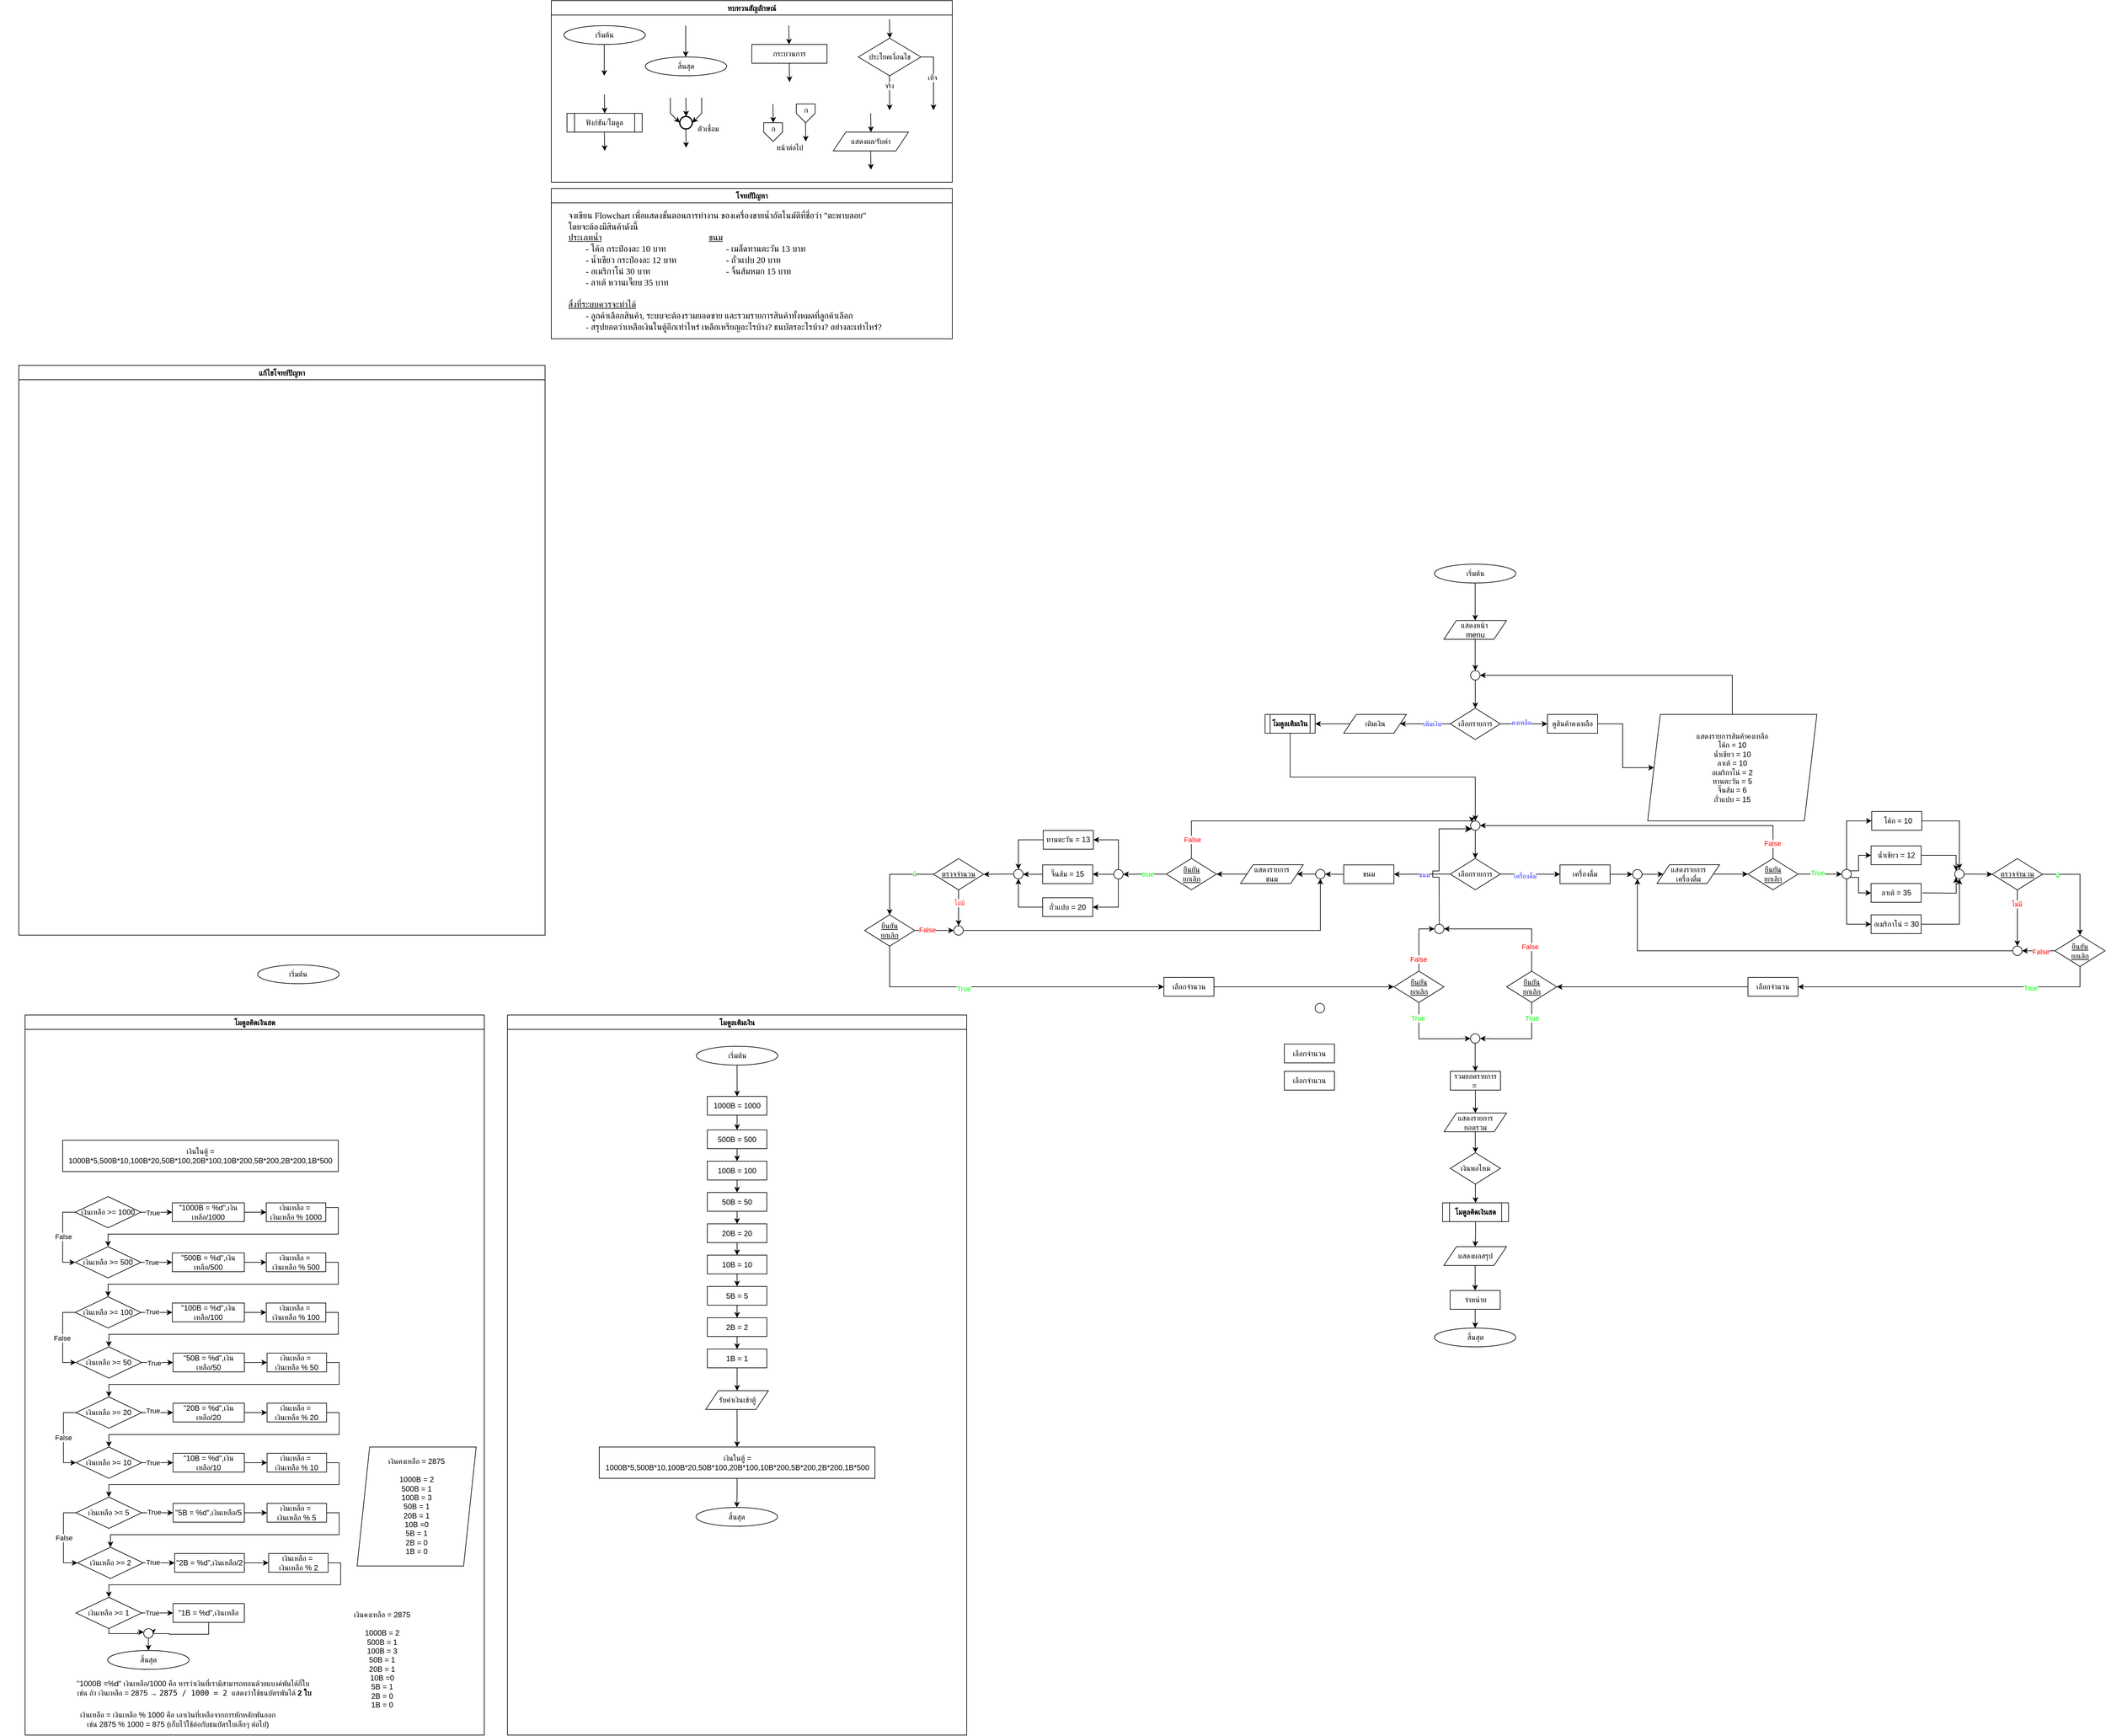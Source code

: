 <mxfile version="28.0.4">
  <diagram id="C5RBs43oDa-KdzZeNtuy" name="Page-1">
    <mxGraphModel dx="4687" dy="1608" grid="1" gridSize="10" guides="1" tooltips="1" connect="1" arrows="1" fold="1" page="1" pageScale="1" pageWidth="827" pageHeight="1169" math="0" shadow="0">
      <root>
        <mxCell id="WIyWlLk6GJQsqaUBKTNV-0" />
        <mxCell id="WIyWlLk6GJQsqaUBKTNV-1" parent="WIyWlLk6GJQsqaUBKTNV-0" />
        <mxCell id="M7CGMbNuYNeq0SnUNNgH-6" value="ทบทวนสัญลักษณ์" style="swimlane;fontFamily=Sarabun;fontSource=https%3A%2F%2Ffonts.googleapis.com%2Fcss%3Ffamily%3DSarabun;" parent="WIyWlLk6GJQsqaUBKTNV-1" vertex="1">
          <mxGeometry x="-720" y="20" width="640" height="290" as="geometry" />
        </mxCell>
        <mxCell id="M7CGMbNuYNeq0SnUNNgH-2" value="&lt;font data-font-src=&quot;https://fonts.googleapis.com/css?family=Sarabun&quot; face=&quot;Sarabun&quot;&gt;เริ่มต้น&lt;/font&gt;" style="ellipse;whiteSpace=wrap;html=1;" parent="M7CGMbNuYNeq0SnUNNgH-6" vertex="1">
          <mxGeometry x="20" y="40" width="130" height="30" as="geometry" />
        </mxCell>
        <mxCell id="M7CGMbNuYNeq0SnUNNgH-5" value="" style="endArrow=classic;html=1;rounded=0;" parent="M7CGMbNuYNeq0SnUNNgH-6" edge="1">
          <mxGeometry width="50" height="50" relative="1" as="geometry">
            <mxPoint x="84.5" y="70" as="sourcePoint" />
            <mxPoint x="84.5" y="120" as="targetPoint" />
          </mxGeometry>
        </mxCell>
        <mxCell id="M7CGMbNuYNeq0SnUNNgH-3" value="&lt;font face=&quot;Sarabun&quot;&gt;สิ้นสุด&lt;/font&gt;" style="ellipse;whiteSpace=wrap;html=1;" parent="M7CGMbNuYNeq0SnUNNgH-6" vertex="1">
          <mxGeometry x="150" y="90" width="130" height="30" as="geometry" />
        </mxCell>
        <mxCell id="M7CGMbNuYNeq0SnUNNgH-4" value="" style="endArrow=classic;html=1;rounded=0;" parent="M7CGMbNuYNeq0SnUNNgH-6" edge="1">
          <mxGeometry width="50" height="50" relative="1" as="geometry">
            <mxPoint x="214.5" y="40" as="sourcePoint" />
            <mxPoint x="214.5" y="90" as="targetPoint" />
          </mxGeometry>
        </mxCell>
        <mxCell id="mvioNwK95yMqdUQ73LqQ-0" value="กระบวนการ" style="rounded=0;whiteSpace=wrap;html=1;fontFamily=Sarabun;fontSource=https%3A%2F%2Ffonts.googleapis.com%2Fcss%3Ffamily%3DSarabun;" parent="M7CGMbNuYNeq0SnUNNgH-6" vertex="1">
          <mxGeometry x="320" y="70" width="120" height="30" as="geometry" />
        </mxCell>
        <mxCell id="mvioNwK95yMqdUQ73LqQ-1" value="" style="endArrow=classic;html=1;rounded=0;" parent="M7CGMbNuYNeq0SnUNNgH-6" edge="1">
          <mxGeometry width="50" height="50" relative="1" as="geometry">
            <mxPoint x="379" y="40" as="sourcePoint" />
            <mxPoint x="379.5" y="70" as="targetPoint" />
          </mxGeometry>
        </mxCell>
        <mxCell id="mvioNwK95yMqdUQ73LqQ-2" value="" style="endArrow=classic;html=1;rounded=0;" parent="M7CGMbNuYNeq0SnUNNgH-6" edge="1">
          <mxGeometry width="50" height="50" relative="1" as="geometry">
            <mxPoint x="379.75" y="100" as="sourcePoint" />
            <mxPoint x="380.25" y="130" as="targetPoint" />
          </mxGeometry>
        </mxCell>
        <mxCell id="mvioNwK95yMqdUQ73LqQ-3" value="ประโยคเงื่อนไข" style="rhombus;whiteSpace=wrap;html=1;fontFamily=Sarabun;fontSource=https%3A%2F%2Ffonts.googleapis.com%2Fcss%3Ffamily%3DSarabun;" parent="M7CGMbNuYNeq0SnUNNgH-6" vertex="1">
          <mxGeometry x="490" y="60" width="100" height="60" as="geometry" />
        </mxCell>
        <mxCell id="mvioNwK95yMqdUQ73LqQ-4" value="" style="endArrow=classic;html=1;rounded=0;" parent="M7CGMbNuYNeq0SnUNNgH-6" edge="1">
          <mxGeometry width="50" height="50" relative="1" as="geometry">
            <mxPoint x="539.71" y="30" as="sourcePoint" />
            <mxPoint x="540.21" y="60" as="targetPoint" />
          </mxGeometry>
        </mxCell>
        <mxCell id="mvioNwK95yMqdUQ73LqQ-5" value="" style="endArrow=classic;html=1;rounded=0;" parent="M7CGMbNuYNeq0SnUNNgH-6" edge="1">
          <mxGeometry width="50" height="50" relative="1" as="geometry">
            <mxPoint x="539.71" y="120" as="sourcePoint" />
            <mxPoint x="540" y="175" as="targetPoint" />
          </mxGeometry>
        </mxCell>
        <mxCell id="mvioNwK95yMqdUQ73LqQ-7" value="จริง" style="edgeLabel;html=1;align=center;verticalAlign=middle;resizable=0;points=[];fontFamily=Sarabun;fontSource=https%3A%2F%2Ffonts.googleapis.com%2Fcss%3Ffamily%3DSarabun;" parent="mvioNwK95yMqdUQ73LqQ-5" vertex="1" connectable="0">
          <mxGeometry x="-0.414" y="-1" relative="1" as="geometry">
            <mxPoint as="offset" />
          </mxGeometry>
        </mxCell>
        <mxCell id="mvioNwK95yMqdUQ73LqQ-6" value="" style="endArrow=classic;html=1;rounded=0;exitX=1;exitY=0.5;exitDx=0;exitDy=0;" parent="M7CGMbNuYNeq0SnUNNgH-6" source="mvioNwK95yMqdUQ73LqQ-3" edge="1">
          <mxGeometry width="50" height="50" relative="1" as="geometry">
            <mxPoint x="620" y="95" as="sourcePoint" />
            <mxPoint x="610" y="175" as="targetPoint" />
            <Array as="points">
              <mxPoint x="610" y="90" />
            </Array>
          </mxGeometry>
        </mxCell>
        <mxCell id="mvioNwK95yMqdUQ73LqQ-8" value="&lt;font data-font-src=&quot;https://fonts.googleapis.com/css?family=Sarabun&quot; face=&quot;Sarabun&quot;&gt;เท็จ&lt;/font&gt;" style="edgeLabel;html=1;align=center;verticalAlign=middle;resizable=0;points=[];" parent="mvioNwK95yMqdUQ73LqQ-6" vertex="1" connectable="0">
          <mxGeometry x="-0.002" y="-2" relative="1" as="geometry">
            <mxPoint as="offset" />
          </mxGeometry>
        </mxCell>
        <mxCell id="mvioNwK95yMqdUQ73LqQ-9" value="&lt;font data-font-src=&quot;https://fonts.googleapis.com/css?family=Sarabun&quot; face=&quot;Sarabun&quot;&gt;ฟังก์ชัน/โมดูล&lt;/font&gt;" style="shape=process;whiteSpace=wrap;html=1;backgroundOutline=1;" parent="M7CGMbNuYNeq0SnUNNgH-6" vertex="1">
          <mxGeometry x="25" y="180" width="120" height="30" as="geometry" />
        </mxCell>
        <mxCell id="mvioNwK95yMqdUQ73LqQ-11" value="" style="endArrow=classic;html=1;rounded=0;" parent="M7CGMbNuYNeq0SnUNNgH-6" edge="1">
          <mxGeometry width="50" height="50" relative="1" as="geometry">
            <mxPoint x="84.71" y="150" as="sourcePoint" />
            <mxPoint x="85.21" y="180" as="targetPoint" />
          </mxGeometry>
        </mxCell>
        <mxCell id="mvioNwK95yMqdUQ73LqQ-12" value="" style="endArrow=classic;html=1;rounded=0;" parent="M7CGMbNuYNeq0SnUNNgH-6" edge="1">
          <mxGeometry width="50" height="50" relative="1" as="geometry">
            <mxPoint x="84.71" y="210" as="sourcePoint" />
            <mxPoint x="85.21" y="240" as="targetPoint" />
          </mxGeometry>
        </mxCell>
        <mxCell id="mvioNwK95yMqdUQ73LqQ-13" value="" style="strokeWidth=2;html=1;shape=mxgraph.flowchart.start_2;whiteSpace=wrap;" parent="M7CGMbNuYNeq0SnUNNgH-6" vertex="1">
          <mxGeometry x="205" y="185" width="20" height="20" as="geometry" />
        </mxCell>
        <mxCell id="mvioNwK95yMqdUQ73LqQ-16" value="" style="endArrow=classic;html=1;rounded=0;" parent="M7CGMbNuYNeq0SnUNNgH-6" edge="1">
          <mxGeometry width="50" height="50" relative="1" as="geometry">
            <mxPoint x="214.71" y="155" as="sourcePoint" />
            <mxPoint x="215.21" y="185" as="targetPoint" />
          </mxGeometry>
        </mxCell>
        <mxCell id="mvioNwK95yMqdUQ73LqQ-17" value="" style="endArrow=classic;html=1;rounded=0;entryX=0;entryY=0.5;entryDx=0;entryDy=0;entryPerimeter=0;" parent="M7CGMbNuYNeq0SnUNNgH-6" target="mvioNwK95yMqdUQ73LqQ-13" edge="1">
          <mxGeometry width="50" height="50" relative="1" as="geometry">
            <mxPoint x="190.0" y="155" as="sourcePoint" />
            <mxPoint x="190.5" y="185" as="targetPoint" />
            <Array as="points">
              <mxPoint x="190" y="180" />
            </Array>
          </mxGeometry>
        </mxCell>
        <mxCell id="mvioNwK95yMqdUQ73LqQ-18" value="" style="endArrow=classic;html=1;rounded=0;entryX=1;entryY=0.5;entryDx=0;entryDy=0;entryPerimeter=0;" parent="M7CGMbNuYNeq0SnUNNgH-6" target="mvioNwK95yMqdUQ73LqQ-13" edge="1">
          <mxGeometry width="50" height="50" relative="1" as="geometry">
            <mxPoint x="240.0" y="155" as="sourcePoint" />
            <mxPoint x="240.5" y="185" as="targetPoint" />
            <Array as="points">
              <mxPoint x="240" y="180" />
            </Array>
          </mxGeometry>
        </mxCell>
        <mxCell id="mvioNwK95yMqdUQ73LqQ-19" value="" style="endArrow=classic;html=1;rounded=0;" parent="M7CGMbNuYNeq0SnUNNgH-6" edge="1">
          <mxGeometry width="50" height="50" relative="1" as="geometry">
            <mxPoint x="214.71" y="205" as="sourcePoint" />
            <mxPoint x="215.21" y="235" as="targetPoint" />
          </mxGeometry>
        </mxCell>
        <mxCell id="mvioNwK95yMqdUQ73LqQ-20" value="&lt;font data-font-src=&quot;https://fonts.googleapis.com/css?family=Sarabun&quot; face=&quot;Sarabun&quot;&gt;ตัวเชื่อม&lt;/font&gt;" style="text;html=1;align=center;verticalAlign=middle;resizable=0;points=[];autosize=1;strokeColor=none;fillColor=none;" parent="M7CGMbNuYNeq0SnUNNgH-6" vertex="1">
          <mxGeometry x="220" y="190" width="60" height="30" as="geometry" />
        </mxCell>
        <mxCell id="mvioNwK95yMqdUQ73LqQ-25" value="" style="endArrow=classic;html=1;rounded=0;" parent="M7CGMbNuYNeq0SnUNNgH-6" edge="1">
          <mxGeometry width="50" height="50" relative="1" as="geometry">
            <mxPoint x="353.71" y="165" as="sourcePoint" />
            <mxPoint x="354.21" y="195" as="targetPoint" />
          </mxGeometry>
        </mxCell>
        <mxCell id="mvioNwK95yMqdUQ73LqQ-21" value="" style="verticalLabelPosition=bottom;verticalAlign=top;html=1;shape=offPageConnector;rounded=0;size=0.5;" parent="M7CGMbNuYNeq0SnUNNgH-6" vertex="1">
          <mxGeometry x="339" y="195" width="30" height="30" as="geometry" />
        </mxCell>
        <mxCell id="mvioNwK95yMqdUQ73LqQ-26" value="" style="endArrow=classic;html=1;rounded=0;" parent="M7CGMbNuYNeq0SnUNNgH-6" edge="1">
          <mxGeometry width="50" height="50" relative="1" as="geometry">
            <mxPoint x="405.71" y="195" as="sourcePoint" />
            <mxPoint x="406.21" y="225" as="targetPoint" />
          </mxGeometry>
        </mxCell>
        <mxCell id="mvioNwK95yMqdUQ73LqQ-27" value="" style="verticalLabelPosition=bottom;verticalAlign=top;html=1;shape=offPageConnector;rounded=0;size=0.5;" parent="M7CGMbNuYNeq0SnUNNgH-6" vertex="1">
          <mxGeometry x="391" y="165" width="30" height="30" as="geometry" />
        </mxCell>
        <mxCell id="mvioNwK95yMqdUQ73LqQ-28" value="หน้าต่อไป" style="text;html=1;align=center;verticalAlign=middle;resizable=0;points=[];autosize=1;strokeColor=none;fillColor=none;fontFamily=Sarabun;fontSource=https%3A%2F%2Ffonts.googleapis.com%2Fcss%3Ffamily%3DSarabun;" parent="M7CGMbNuYNeq0SnUNNgH-6" vertex="1">
          <mxGeometry x="345" y="220" width="70" height="30" as="geometry" />
        </mxCell>
        <mxCell id="mvioNwK95yMqdUQ73LqQ-29" value="ก" style="text;html=1;align=center;verticalAlign=middle;resizable=0;points=[];autosize=1;strokeColor=none;fillColor=none;fontFamily=Sarabun;fontSource=https%3A%2F%2Ffonts.googleapis.com%2Fcss%3Ffamily%3DSarabun;" parent="M7CGMbNuYNeq0SnUNNgH-6" vertex="1">
          <mxGeometry x="339" y="190" width="30" height="30" as="geometry" />
        </mxCell>
        <mxCell id="mvioNwK95yMqdUQ73LqQ-30" value="ก" style="text;html=1;align=center;verticalAlign=middle;resizable=0;points=[];autosize=1;strokeColor=none;fillColor=none;fontFamily=Sarabun;fontSource=https%3A%2F%2Ffonts.googleapis.com%2Fcss%3Ffamily%3DSarabun;" parent="M7CGMbNuYNeq0SnUNNgH-6" vertex="1">
          <mxGeometry x="391" y="160" width="30" height="30" as="geometry" />
        </mxCell>
        <mxCell id="mvioNwK95yMqdUQ73LqQ-32" value="แสดงผล/รับค่า" style="shape=parallelogram;perimeter=parallelogramPerimeter;whiteSpace=wrap;html=1;fixedSize=1;fontFamily=Sarabun;fontSource=https%3A%2F%2Ffonts.googleapis.com%2Fcss%3Ffamily%3DSarabun;" parent="M7CGMbNuYNeq0SnUNNgH-6" vertex="1">
          <mxGeometry x="450" y="210" width="120" height="30" as="geometry" />
        </mxCell>
        <mxCell id="mvioNwK95yMqdUQ73LqQ-33" value="" style="endArrow=classic;html=1;rounded=0;" parent="M7CGMbNuYNeq0SnUNNgH-6" edge="1">
          <mxGeometry width="50" height="50" relative="1" as="geometry">
            <mxPoint x="509.71" y="180" as="sourcePoint" />
            <mxPoint x="510.21" y="210" as="targetPoint" />
          </mxGeometry>
        </mxCell>
        <mxCell id="mvioNwK95yMqdUQ73LqQ-34" value="" style="endArrow=classic;html=1;rounded=0;" parent="M7CGMbNuYNeq0SnUNNgH-6" edge="1">
          <mxGeometry width="50" height="50" relative="1" as="geometry">
            <mxPoint x="509.71" y="240" as="sourcePoint" />
            <mxPoint x="510.21" y="270" as="targetPoint" />
          </mxGeometry>
        </mxCell>
        <mxCell id="mvioNwK95yMqdUQ73LqQ-36" value="แก้ไขโจทย์ปัญหา" style="swimlane;fontFamily=Sarabun;fontSource=https%3A%2F%2Ffonts.googleapis.com%2Fcss%3Ffamily%3DSarabun;" parent="WIyWlLk6GJQsqaUBKTNV-1" vertex="1">
          <mxGeometry x="-1570" y="602.5" width="840" height="910" as="geometry" />
        </mxCell>
        <mxCell id="mvioNwK95yMqdUQ73LqQ-70" value="&lt;font data-font-src=&quot;https://fonts.googleapis.com/css?family=Sarabun&quot; face=&quot;Sarabun&quot;&gt;โจทย์ปัญหา&lt;/font&gt;" style="swimlane;whiteSpace=wrap;html=1;" parent="WIyWlLk6GJQsqaUBKTNV-1" vertex="1">
          <mxGeometry x="-720" y="320" width="640" height="240" as="geometry" />
        </mxCell>
        <mxCell id="mvioNwK95yMqdUQ73LqQ-71" value="&lt;font data-font-src=&quot;https://fonts.googleapis.com/css?family=Sarabun&quot; face=&quot;Sarabun&quot; style=&quot;font-size: 14px;&quot;&gt;จงเขียน Flowchart เพื่อแสดงขั้นตอนการทำงาน ของเครื่องขายน้ำอัตโนมัติที่ชื่อว่า &quot;ตะพาบลอย&quot;&lt;br&gt;โดยจะต้องมีสินค้าดังนี้&lt;br&gt;&lt;u&gt;ประเภทน้ำ&lt;span style=&quot;white-space: pre;&quot;&gt;&#x9;&lt;/span&gt;&lt;span style=&quot;white-space: pre;&quot;&gt;&#x9;&lt;/span&gt;&lt;span style=&quot;white-space: pre;&quot;&gt;&#x9;&lt;/span&gt;&lt;span style=&quot;white-space: pre;&quot;&gt;&#x9;&lt;/span&gt;&lt;span style=&quot;white-space: pre;&quot;&gt;&#x9;&lt;/span&gt;&lt;span style=&quot;white-space: pre;&quot;&gt;&#x9;&lt;span style=&quot;white-space: pre;&quot;&gt;&#x9;&lt;/span&gt;ข&lt;/span&gt;นม&lt;/u&gt;&lt;br&gt;&lt;span style=&quot;white-space: pre;&quot;&gt;&#x9;&lt;/span&gt;- โค้ก กระป๋องละ 10 บาท&lt;span style=&quot;white-space: pre;&quot;&gt;&#x9;&lt;/span&gt;&lt;span style=&quot;white-space: pre;&quot;&gt;&#x9;&lt;/span&gt;&lt;span style=&quot;white-space: pre;&quot;&gt;&#x9;&lt;/span&gt;&lt;span style=&quot;white-space: pre;&quot;&gt;&#x9;&lt;/span&gt;- เมล็ดทานตะวัน 13 บาท&lt;br&gt;&lt;span style=&quot;white-space: pre;&quot;&gt;&#x9;&lt;/span&gt;- น้ำเขียว กระป๋องละ 12 บาท&lt;span style=&quot;white-space: pre;&quot;&gt;&#x9;&lt;/span&gt;&lt;span style=&quot;white-space: pre;&quot;&gt;&#x9;&lt;/span&gt;&lt;span style=&quot;white-space: pre;&quot;&gt;&#x9;&lt;/span&gt;- ถั่วแปบ 20 บาท&lt;br&gt;&lt;span style=&quot;white-space: pre;&quot;&gt;&#x9;&lt;/span&gt;- อเมริกาโน่ 30 บาท&lt;span style=&quot;white-space: pre;&quot;&gt;&#x9;&lt;/span&gt;&lt;span style=&quot;white-space: pre;&quot;&gt;&#x9;&lt;/span&gt;&lt;span style=&quot;white-space: pre;&quot;&gt;&#x9;&lt;/span&gt;&lt;span style=&quot;white-space: pre;&quot;&gt;&#x9;&lt;/span&gt;&lt;span style=&quot;white-space: pre;&quot;&gt;&#x9;&lt;/span&gt;- จิ้นส้มหมก 15 บาท&lt;br&gt;&lt;span style=&quot;white-space: pre;&quot;&gt;&#x9;&lt;/span&gt;- ลาเต้ หวานเจี๊ยบ 35 บาท&lt;span style=&quot;white-space: pre;&quot;&gt;&#x9;&lt;/span&gt;&lt;br&gt;&lt;br&gt;&lt;u&gt;สิ่งที่ระบบควรจะทำได้&lt;/u&gt;&lt;br&gt;&lt;span style=&quot;white-space: pre;&quot;&gt;&#x9;&lt;/span&gt;- ลูกค้าเลือกสินค้า, ระบบจะต้องรวมยอดขาย และรวมรายการสินค้าทั้งหมดที่ลูกค้าเลือก&lt;br&gt;&lt;span style=&quot;white-space: pre;&quot;&gt;&#x9;&lt;/span&gt;- สรุปยอดว่าเหลือเงินในตู้อีกเท่าไหร่ เหลือเหรียญอะไรบ้าง? ธนบัตรอะไรบ้าง? อย่างละเท่าไหร่?&lt;br&gt;&lt;br&gt;&lt;br&gt;&lt;/font&gt;" style="text;html=1;align=left;verticalAlign=middle;resizable=0;points=[];autosize=1;strokeColor=none;fillColor=none;fontSize=14;" parent="mvioNwK95yMqdUQ73LqQ-70" vertex="1">
          <mxGeometry x="25" y="30" width="580" height="240" as="geometry" />
        </mxCell>
        <mxCell id="242Sa01oflXTXFFQbD-G-179" value="โมดูลคิดเงินสด" style="swimlane;fontFamily=Sarabun;fontSource=https%3A%2F%2Ffonts.googleapis.com%2Fcss%3Ffamily%3DSarabun;" parent="WIyWlLk6GJQsqaUBKTNV-1" vertex="1">
          <mxGeometry x="-1560" y="1640" width="733" height="1150" as="geometry" />
        </mxCell>
        <mxCell id="242Sa01oflXTXFFQbD-G-182" value="&lt;font face=&quot;Sarabun&quot;&gt;สิ้นสุด&lt;/font&gt;" style="ellipse;whiteSpace=wrap;html=1;" parent="242Sa01oflXTXFFQbD-G-179" vertex="1">
          <mxGeometry x="131.88" y="1015" width="130" height="30" as="geometry" />
        </mxCell>
        <mxCell id="242Sa01oflXTXFFQbD-G-230" style="edgeStyle=orthogonalEdgeStyle;rounded=0;orthogonalLoop=1;jettySize=auto;html=1;exitX=0;exitY=0.5;exitDx=0;exitDy=0;entryX=0;entryY=0.5;entryDx=0;entryDy=0;" parent="242Sa01oflXTXFFQbD-G-179" source="242Sa01oflXTXFFQbD-G-190" target="242Sa01oflXTXFFQbD-G-197" edge="1">
          <mxGeometry relative="1" as="geometry" />
        </mxCell>
        <mxCell id="242Sa01oflXTXFFQbD-G-263" value="False" style="edgeLabel;html=1;align=center;verticalAlign=middle;resizable=0;points=[];" parent="242Sa01oflXTXFFQbD-G-230" vertex="1" connectable="0">
          <mxGeometry x="-0.027" y="1" relative="1" as="geometry">
            <mxPoint as="offset" />
          </mxGeometry>
        </mxCell>
        <mxCell id="242Sa01oflXTXFFQbD-G-244" style="edgeStyle=orthogonalEdgeStyle;rounded=0;orthogonalLoop=1;jettySize=auto;html=1;exitX=1;exitY=0.5;exitDx=0;exitDy=0;entryX=0;entryY=0.5;entryDx=0;entryDy=0;" parent="242Sa01oflXTXFFQbD-G-179" source="242Sa01oflXTXFFQbD-G-190" target="242Sa01oflXTXFFQbD-G-218" edge="1">
          <mxGeometry relative="1" as="geometry" />
        </mxCell>
        <mxCell id="242Sa01oflXTXFFQbD-G-268" value="True" style="edgeLabel;html=1;align=center;verticalAlign=middle;resizable=0;points=[];" parent="242Sa01oflXTXFFQbD-G-244" vertex="1" connectable="0">
          <mxGeometry x="-0.269" y="-1" relative="1" as="geometry">
            <mxPoint as="offset" />
          </mxGeometry>
        </mxCell>
        <mxCell id="242Sa01oflXTXFFQbD-G-190" value="เงินเหลือ &amp;gt;= 1000" style="rhombus;whiteSpace=wrap;html=1;" parent="242Sa01oflXTXFFQbD-G-179" vertex="1">
          <mxGeometry x="80" y="290" width="105" height="50" as="geometry" />
        </mxCell>
        <mxCell id="242Sa01oflXTXFFQbD-G-236" style="edgeStyle=orthogonalEdgeStyle;rounded=0;orthogonalLoop=1;jettySize=auto;html=1;exitX=1;exitY=0.5;exitDx=0;exitDy=0;entryX=0;entryY=0.5;entryDx=0;entryDy=0;" parent="242Sa01oflXTXFFQbD-G-179" source="242Sa01oflXTXFFQbD-G-191" target="242Sa01oflXTXFFQbD-G-216" edge="1">
          <mxGeometry relative="1" as="geometry" />
        </mxCell>
        <mxCell id="242Sa01oflXTXFFQbD-G-276" value="True" style="edgeLabel;html=1;align=center;verticalAlign=middle;resizable=0;points=[];" parent="242Sa01oflXTXFFQbD-G-236" vertex="1" connectable="0">
          <mxGeometry x="-0.346" relative="1" as="geometry">
            <mxPoint as="offset" />
          </mxGeometry>
        </mxCell>
        <mxCell id="YwtFcU3W_s7hRUa__BhS-7" style="edgeStyle=orthogonalEdgeStyle;rounded=0;orthogonalLoop=1;jettySize=auto;html=1;exitX=0.5;exitY=1;exitDx=0;exitDy=0;entryX=0.5;entryY=1;entryDx=0;entryDy=0;" edge="1" parent="242Sa01oflXTXFFQbD-G-179" source="242Sa01oflXTXFFQbD-G-191" target="YwtFcU3W_s7hRUa__BhS-5">
          <mxGeometry relative="1" as="geometry">
            <Array as="points">
              <mxPoint x="134" y="988" />
              <mxPoint x="180" y="988" />
              <mxPoint x="180" y="986" />
            </Array>
          </mxGeometry>
        </mxCell>
        <mxCell id="242Sa01oflXTXFFQbD-G-191" value="เงินเหลือ &amp;gt;= 1" style="rhombus;whiteSpace=wrap;html=1;" parent="242Sa01oflXTXFFQbD-G-179" vertex="1">
          <mxGeometry x="81.25" y="930" width="105" height="50" as="geometry" />
        </mxCell>
        <mxCell id="242Sa01oflXTXFFQbD-G-237" style="edgeStyle=orthogonalEdgeStyle;rounded=0;orthogonalLoop=1;jettySize=auto;html=1;exitX=1;exitY=0.5;exitDx=0;exitDy=0;entryX=0;entryY=0.5;entryDx=0;entryDy=0;" parent="242Sa01oflXTXFFQbD-G-179" source="242Sa01oflXTXFFQbD-G-192" target="242Sa01oflXTXFFQbD-G-215" edge="1">
          <mxGeometry relative="1" as="geometry" />
        </mxCell>
        <mxCell id="242Sa01oflXTXFFQbD-G-275" value="True" style="edgeLabel;html=1;align=center;verticalAlign=middle;resizable=0;points=[];" parent="242Sa01oflXTXFFQbD-G-237" vertex="1" connectable="0">
          <mxGeometry x="-0.393" y="1" relative="1" as="geometry">
            <mxPoint as="offset" />
          </mxGeometry>
        </mxCell>
        <mxCell id="242Sa01oflXTXFFQbD-G-192" value="เงินเหลือ &amp;gt;= 2" style="rhombus;whiteSpace=wrap;html=1;" parent="242Sa01oflXTXFFQbD-G-179" vertex="1">
          <mxGeometry x="83.75" y="850" width="105" height="50" as="geometry" />
        </mxCell>
        <mxCell id="242Sa01oflXTXFFQbD-G-233" style="edgeStyle=orthogonalEdgeStyle;rounded=0;orthogonalLoop=1;jettySize=auto;html=1;exitX=0;exitY=0.5;exitDx=0;exitDy=0;entryX=0;entryY=0.5;entryDx=0;entryDy=0;" parent="242Sa01oflXTXFFQbD-G-179" source="242Sa01oflXTXFFQbD-G-193" target="242Sa01oflXTXFFQbD-G-192" edge="1">
          <mxGeometry relative="1" as="geometry" />
        </mxCell>
        <mxCell id="242Sa01oflXTXFFQbD-G-266" value="False" style="edgeLabel;html=1;align=center;verticalAlign=middle;resizable=0;points=[];" parent="242Sa01oflXTXFFQbD-G-233" vertex="1" connectable="0">
          <mxGeometry x="-0.029" relative="1" as="geometry">
            <mxPoint as="offset" />
          </mxGeometry>
        </mxCell>
        <mxCell id="242Sa01oflXTXFFQbD-G-238" style="edgeStyle=orthogonalEdgeStyle;rounded=0;orthogonalLoop=1;jettySize=auto;html=1;exitX=1;exitY=0.5;exitDx=0;exitDy=0;entryX=0;entryY=0.5;entryDx=0;entryDy=0;" parent="242Sa01oflXTXFFQbD-G-179" source="242Sa01oflXTXFFQbD-G-193" target="242Sa01oflXTXFFQbD-G-214" edge="1">
          <mxGeometry relative="1" as="geometry" />
        </mxCell>
        <mxCell id="242Sa01oflXTXFFQbD-G-274" value="True" style="edgeLabel;html=1;align=center;verticalAlign=middle;resizable=0;points=[];" parent="242Sa01oflXTXFFQbD-G-238" vertex="1" connectable="0">
          <mxGeometry x="-0.239" y="1" relative="1" as="geometry">
            <mxPoint as="offset" />
          </mxGeometry>
        </mxCell>
        <mxCell id="242Sa01oflXTXFFQbD-G-193" value="เงินเหลือ &amp;gt;= 5" style="rhombus;whiteSpace=wrap;html=1;" parent="242Sa01oflXTXFFQbD-G-179" vertex="1">
          <mxGeometry x="81.25" y="770" width="105" height="50" as="geometry" />
        </mxCell>
        <mxCell id="242Sa01oflXTXFFQbD-G-239" style="edgeStyle=orthogonalEdgeStyle;rounded=0;orthogonalLoop=1;jettySize=auto;html=1;exitX=1;exitY=0.5;exitDx=0;exitDy=0;entryX=0;entryY=0.5;entryDx=0;entryDy=0;" parent="242Sa01oflXTXFFQbD-G-179" source="242Sa01oflXTXFFQbD-G-194" target="242Sa01oflXTXFFQbD-G-209" edge="1">
          <mxGeometry relative="1" as="geometry" />
        </mxCell>
        <mxCell id="242Sa01oflXTXFFQbD-G-273" value="True" style="edgeLabel;html=1;align=center;verticalAlign=middle;resizable=0;points=[];" parent="242Sa01oflXTXFFQbD-G-239" vertex="1" connectable="0">
          <mxGeometry x="-0.293" relative="1" as="geometry">
            <mxPoint as="offset" />
          </mxGeometry>
        </mxCell>
        <mxCell id="242Sa01oflXTXFFQbD-G-194" value="เงินเหลือ &amp;gt;= 10" style="rhombus;whiteSpace=wrap;html=1;" parent="242Sa01oflXTXFFQbD-G-179" vertex="1">
          <mxGeometry x="81.25" y="690" width="105" height="50" as="geometry" />
        </mxCell>
        <mxCell id="242Sa01oflXTXFFQbD-G-241" style="edgeStyle=orthogonalEdgeStyle;rounded=0;orthogonalLoop=1;jettySize=auto;html=1;exitX=1;exitY=0.5;exitDx=0;exitDy=0;entryX=0;entryY=0.5;entryDx=0;entryDy=0;" parent="242Sa01oflXTXFFQbD-G-179" source="242Sa01oflXTXFFQbD-G-195" target="242Sa01oflXTXFFQbD-G-213" edge="1">
          <mxGeometry relative="1" as="geometry" />
        </mxCell>
        <mxCell id="242Sa01oflXTXFFQbD-G-271" value="True" style="edgeLabel;html=1;align=center;verticalAlign=middle;resizable=0;points=[];" parent="242Sa01oflXTXFFQbD-G-241" vertex="1" connectable="0">
          <mxGeometry x="-0.239" y="-1" relative="1" as="geometry">
            <mxPoint as="offset" />
          </mxGeometry>
        </mxCell>
        <mxCell id="242Sa01oflXTXFFQbD-G-195" value="เงินเหลือ &amp;gt;= 50" style="rhombus;whiteSpace=wrap;html=1;" parent="242Sa01oflXTXFFQbD-G-179" vertex="1">
          <mxGeometry x="81.25" y="530" width="105" height="50" as="geometry" />
        </mxCell>
        <mxCell id="242Sa01oflXTXFFQbD-G-231" style="edgeStyle=orthogonalEdgeStyle;rounded=0;orthogonalLoop=1;jettySize=auto;html=1;exitX=0;exitY=0.5;exitDx=0;exitDy=0;entryX=0;entryY=0.5;entryDx=0;entryDy=0;" parent="242Sa01oflXTXFFQbD-G-179" source="242Sa01oflXTXFFQbD-G-196" target="242Sa01oflXTXFFQbD-G-195" edge="1">
          <mxGeometry relative="1" as="geometry" />
        </mxCell>
        <mxCell id="242Sa01oflXTXFFQbD-G-264" value="False" style="edgeLabel;html=1;align=center;verticalAlign=middle;resizable=0;points=[];" parent="242Sa01oflXTXFFQbD-G-231" vertex="1" connectable="0">
          <mxGeometry x="0.009" y="-1" relative="1" as="geometry">
            <mxPoint as="offset" />
          </mxGeometry>
        </mxCell>
        <mxCell id="242Sa01oflXTXFFQbD-G-242" style="edgeStyle=orthogonalEdgeStyle;rounded=0;orthogonalLoop=1;jettySize=auto;html=1;exitX=1;exitY=0.5;exitDx=0;exitDy=0;entryX=0;entryY=0.5;entryDx=0;entryDy=0;" parent="242Sa01oflXTXFFQbD-G-179" source="242Sa01oflXTXFFQbD-G-196" target="242Sa01oflXTXFFQbD-G-212" edge="1">
          <mxGeometry relative="1" as="geometry" />
        </mxCell>
        <mxCell id="242Sa01oflXTXFFQbD-G-270" value="True" style="edgeLabel;html=1;align=center;verticalAlign=middle;resizable=0;points=[];" parent="242Sa01oflXTXFFQbD-G-242" vertex="1" connectable="0">
          <mxGeometry x="-0.296" y="1" relative="1" as="geometry">
            <mxPoint as="offset" />
          </mxGeometry>
        </mxCell>
        <mxCell id="242Sa01oflXTXFFQbD-G-196" value="เงินเหลือ &amp;gt;= 100" style="rhombus;whiteSpace=wrap;html=1;" parent="242Sa01oflXTXFFQbD-G-179" vertex="1">
          <mxGeometry x="80" y="450" width="105" height="50" as="geometry" />
        </mxCell>
        <mxCell id="242Sa01oflXTXFFQbD-G-243" style="edgeStyle=orthogonalEdgeStyle;rounded=0;orthogonalLoop=1;jettySize=auto;html=1;exitX=1;exitY=0.5;exitDx=0;exitDy=0;entryX=0;entryY=0.5;entryDx=0;entryDy=0;" parent="242Sa01oflXTXFFQbD-G-179" source="242Sa01oflXTXFFQbD-G-197" target="242Sa01oflXTXFFQbD-G-217" edge="1">
          <mxGeometry relative="1" as="geometry" />
        </mxCell>
        <mxCell id="242Sa01oflXTXFFQbD-G-269" value="True" style="edgeLabel;html=1;align=center;verticalAlign=middle;resizable=0;points=[];" parent="242Sa01oflXTXFFQbD-G-243" vertex="1" connectable="0">
          <mxGeometry x="-0.349" relative="1" as="geometry">
            <mxPoint as="offset" />
          </mxGeometry>
        </mxCell>
        <mxCell id="242Sa01oflXTXFFQbD-G-197" value="เงินเหลือ &amp;gt;= 500" style="rhombus;whiteSpace=wrap;html=1;" parent="242Sa01oflXTXFFQbD-G-179" vertex="1">
          <mxGeometry x="80" y="370" width="105" height="50" as="geometry" />
        </mxCell>
        <mxCell id="242Sa01oflXTXFFQbD-G-232" style="edgeStyle=orthogonalEdgeStyle;rounded=0;orthogonalLoop=1;jettySize=auto;html=1;exitX=0;exitY=0.5;exitDx=0;exitDy=0;entryX=0;entryY=0.5;entryDx=0;entryDy=0;" parent="242Sa01oflXTXFFQbD-G-179" source="242Sa01oflXTXFFQbD-G-198" target="242Sa01oflXTXFFQbD-G-194" edge="1">
          <mxGeometry relative="1" as="geometry" />
        </mxCell>
        <mxCell id="242Sa01oflXTXFFQbD-G-265" value="False" style="edgeLabel;html=1;align=center;verticalAlign=middle;resizable=0;points=[];" parent="242Sa01oflXTXFFQbD-G-232" vertex="1" connectable="0">
          <mxGeometry x="-0.009" y="-1" relative="1" as="geometry">
            <mxPoint as="offset" />
          </mxGeometry>
        </mxCell>
        <mxCell id="242Sa01oflXTXFFQbD-G-240" style="edgeStyle=orthogonalEdgeStyle;rounded=0;orthogonalLoop=1;jettySize=auto;html=1;exitX=1;exitY=0.5;exitDx=0;exitDy=0;entryX=0;entryY=0.5;entryDx=0;entryDy=0;" parent="242Sa01oflXTXFFQbD-G-179" source="242Sa01oflXTXFFQbD-G-198" target="242Sa01oflXTXFFQbD-G-208" edge="1">
          <mxGeometry relative="1" as="geometry" />
        </mxCell>
        <mxCell id="242Sa01oflXTXFFQbD-G-272" value="True" style="edgeLabel;html=1;align=center;verticalAlign=middle;resizable=0;points=[];" parent="242Sa01oflXTXFFQbD-G-240" vertex="1" connectable="0">
          <mxGeometry x="-0.319" y="3" relative="1" as="geometry">
            <mxPoint as="offset" />
          </mxGeometry>
        </mxCell>
        <mxCell id="242Sa01oflXTXFFQbD-G-198" value="เงินเหลือ &amp;gt;= 20" style="rhombus;whiteSpace=wrap;html=1;" parent="242Sa01oflXTXFFQbD-G-179" vertex="1">
          <mxGeometry x="81.25" y="610" width="105" height="50" as="geometry" />
        </mxCell>
        <mxCell id="242Sa01oflXTXFFQbD-G-249" value="" style="edgeStyle=orthogonalEdgeStyle;rounded=0;orthogonalLoop=1;jettySize=auto;html=1;" parent="242Sa01oflXTXFFQbD-G-179" source="242Sa01oflXTXFFQbD-G-208" target="242Sa01oflXTXFFQbD-G-219" edge="1">
          <mxGeometry relative="1" as="geometry" />
        </mxCell>
        <mxCell id="242Sa01oflXTXFFQbD-G-208" value="&quot;20B = %d&quot;,เงินเหลือ/20" style="rounded=0;whiteSpace=wrap;html=1;" parent="242Sa01oflXTXFFQbD-G-179" vertex="1">
          <mxGeometry x="236.25" y="620" width="113.75" height="30" as="geometry" />
        </mxCell>
        <mxCell id="242Sa01oflXTXFFQbD-G-250" value="" style="edgeStyle=orthogonalEdgeStyle;rounded=0;orthogonalLoop=1;jettySize=auto;html=1;" parent="242Sa01oflXTXFFQbD-G-179" source="242Sa01oflXTXFFQbD-G-209" target="242Sa01oflXTXFFQbD-G-220" edge="1">
          <mxGeometry relative="1" as="geometry" />
        </mxCell>
        <mxCell id="242Sa01oflXTXFFQbD-G-209" value="&quot;10B = %d&quot;,เงินเหลือ/10" style="rounded=0;whiteSpace=wrap;html=1;" parent="242Sa01oflXTXFFQbD-G-179" vertex="1">
          <mxGeometry x="236.25" y="700" width="113.75" height="30" as="geometry" />
        </mxCell>
        <mxCell id="242Sa01oflXTXFFQbD-G-247" style="edgeStyle=orthogonalEdgeStyle;rounded=0;orthogonalLoop=1;jettySize=auto;html=1;exitX=1;exitY=0.5;exitDx=0;exitDy=0;entryX=0;entryY=0.5;entryDx=0;entryDy=0;" parent="242Sa01oflXTXFFQbD-G-179" source="242Sa01oflXTXFFQbD-G-212" target="242Sa01oflXTXFFQbD-G-221" edge="1">
          <mxGeometry relative="1" as="geometry" />
        </mxCell>
        <mxCell id="242Sa01oflXTXFFQbD-G-212" value="&quot;100B = %d&quot;,เงินเหลือ/100" style="rounded=0;whiteSpace=wrap;html=1;" parent="242Sa01oflXTXFFQbD-G-179" vertex="1">
          <mxGeometry x="235" y="460" width="115" height="30" as="geometry" />
        </mxCell>
        <mxCell id="242Sa01oflXTXFFQbD-G-248" value="" style="edgeStyle=orthogonalEdgeStyle;rounded=0;orthogonalLoop=1;jettySize=auto;html=1;" parent="242Sa01oflXTXFFQbD-G-179" source="242Sa01oflXTXFFQbD-G-213" target="242Sa01oflXTXFFQbD-G-222" edge="1">
          <mxGeometry relative="1" as="geometry" />
        </mxCell>
        <mxCell id="242Sa01oflXTXFFQbD-G-213" value="&quot;50B = %d&quot;,เงินเหลือ/50" style="rounded=0;whiteSpace=wrap;html=1;" parent="242Sa01oflXTXFFQbD-G-179" vertex="1">
          <mxGeometry x="236.25" y="540" width="113.75" height="30" as="geometry" />
        </mxCell>
        <mxCell id="242Sa01oflXTXFFQbD-G-251" value="" style="edgeStyle=orthogonalEdgeStyle;rounded=0;orthogonalLoop=1;jettySize=auto;html=1;" parent="242Sa01oflXTXFFQbD-G-179" source="242Sa01oflXTXFFQbD-G-214" target="242Sa01oflXTXFFQbD-G-223" edge="1">
          <mxGeometry relative="1" as="geometry" />
        </mxCell>
        <mxCell id="242Sa01oflXTXFFQbD-G-214" value="&quot;5B = %d&quot;,เงินเหลือ/5" style="rounded=0;whiteSpace=wrap;html=1;" parent="242Sa01oflXTXFFQbD-G-179" vertex="1">
          <mxGeometry x="236.25" y="780" width="113.75" height="30" as="geometry" />
        </mxCell>
        <mxCell id="242Sa01oflXTXFFQbD-G-252" value="" style="edgeStyle=orthogonalEdgeStyle;rounded=0;orthogonalLoop=1;jettySize=auto;html=1;" parent="242Sa01oflXTXFFQbD-G-179" source="242Sa01oflXTXFFQbD-G-215" target="242Sa01oflXTXFFQbD-G-224" edge="1">
          <mxGeometry relative="1" as="geometry" />
        </mxCell>
        <mxCell id="242Sa01oflXTXFFQbD-G-215" value="&quot;2B = %d&quot;,เงินเหลือ/2" style="rounded=0;whiteSpace=wrap;html=1;" parent="242Sa01oflXTXFFQbD-G-179" vertex="1">
          <mxGeometry x="238.75" y="860" width="111.25" height="30" as="geometry" />
        </mxCell>
        <mxCell id="YwtFcU3W_s7hRUa__BhS-8" style="edgeStyle=orthogonalEdgeStyle;rounded=0;orthogonalLoop=1;jettySize=auto;html=1;exitX=0.5;exitY=1;exitDx=0;exitDy=0;entryX=0.5;entryY=0;entryDx=0;entryDy=0;" edge="1" parent="242Sa01oflXTXFFQbD-G-179" source="242Sa01oflXTXFFQbD-G-216" target="YwtFcU3W_s7hRUa__BhS-5">
          <mxGeometry relative="1" as="geometry">
            <Array as="points">
              <mxPoint x="293" y="989" />
              <mxPoint x="230" y="989" />
              <mxPoint x="204" y="988" />
            </Array>
          </mxGeometry>
        </mxCell>
        <mxCell id="242Sa01oflXTXFFQbD-G-216" value="&quot;1B = %d&quot;,เงินเหลือ" style="rounded=0;whiteSpace=wrap;html=1;" parent="242Sa01oflXTXFFQbD-G-179" vertex="1">
          <mxGeometry x="236.25" y="940" width="113.75" height="30" as="geometry" />
        </mxCell>
        <mxCell id="242Sa01oflXTXFFQbD-G-246" style="edgeStyle=orthogonalEdgeStyle;rounded=0;orthogonalLoop=1;jettySize=auto;html=1;exitX=1;exitY=0.5;exitDx=0;exitDy=0;entryX=0;entryY=0.5;entryDx=0;entryDy=0;" parent="242Sa01oflXTXFFQbD-G-179" source="242Sa01oflXTXFFQbD-G-217" target="242Sa01oflXTXFFQbD-G-226" edge="1">
          <mxGeometry relative="1" as="geometry" />
        </mxCell>
        <mxCell id="242Sa01oflXTXFFQbD-G-217" value="&quot;500B = %d&quot;,เงินเหลือ/500" style="rounded=0;whiteSpace=wrap;html=1;" parent="242Sa01oflXTXFFQbD-G-179" vertex="1">
          <mxGeometry x="235" y="380" width="115" height="30" as="geometry" />
        </mxCell>
        <mxCell id="242Sa01oflXTXFFQbD-G-245" style="edgeStyle=orthogonalEdgeStyle;rounded=0;orthogonalLoop=1;jettySize=auto;html=1;exitX=1;exitY=0.5;exitDx=0;exitDy=0;entryX=0;entryY=0.5;entryDx=0;entryDy=0;" parent="242Sa01oflXTXFFQbD-G-179" source="242Sa01oflXTXFFQbD-G-218" target="242Sa01oflXTXFFQbD-G-227" edge="1">
          <mxGeometry relative="1" as="geometry" />
        </mxCell>
        <mxCell id="242Sa01oflXTXFFQbD-G-218" value="&quot;1000B = %d&quot;,เงินเหลือ/1000" style="rounded=0;whiteSpace=wrap;html=1;" parent="242Sa01oflXTXFFQbD-G-179" vertex="1">
          <mxGeometry x="235" y="300" width="115" height="30" as="geometry" />
        </mxCell>
        <mxCell id="242Sa01oflXTXFFQbD-G-258" style="edgeStyle=orthogonalEdgeStyle;rounded=0;orthogonalLoop=1;jettySize=auto;html=1;exitX=1;exitY=0.5;exitDx=0;exitDy=0;" parent="242Sa01oflXTXFFQbD-G-179" source="242Sa01oflXTXFFQbD-G-219" target="242Sa01oflXTXFFQbD-G-194" edge="1">
          <mxGeometry relative="1" as="geometry" />
        </mxCell>
        <mxCell id="242Sa01oflXTXFFQbD-G-219" value="&lt;div&gt;&lt;span style=&quot;background-color: initial;&quot;&gt;เงินเหลือ =&amp;nbsp;&lt;/span&gt;&lt;/div&gt;&lt;div&gt;&lt;span style=&quot;background-color: initial;&quot;&gt;เงินเหลือ % 20&lt;/span&gt;&lt;/div&gt;" style="rounded=0;whiteSpace=wrap;html=1;" parent="242Sa01oflXTXFFQbD-G-179" vertex="1">
          <mxGeometry x="386.25" y="620" width="95" height="30" as="geometry" />
        </mxCell>
        <mxCell id="242Sa01oflXTXFFQbD-G-259" style="edgeStyle=orthogonalEdgeStyle;rounded=0;orthogonalLoop=1;jettySize=auto;html=1;exitX=1;exitY=0.5;exitDx=0;exitDy=0;entryX=0.5;entryY=0;entryDx=0;entryDy=0;" parent="242Sa01oflXTXFFQbD-G-179" source="242Sa01oflXTXFFQbD-G-220" target="242Sa01oflXTXFFQbD-G-193" edge="1">
          <mxGeometry relative="1" as="geometry" />
        </mxCell>
        <mxCell id="242Sa01oflXTXFFQbD-G-220" value="&lt;div&gt;&lt;span style=&quot;background-color: initial;&quot;&gt;เงินเหลือ =&amp;nbsp;&lt;/span&gt;&lt;/div&gt;&lt;div&gt;&lt;span style=&quot;background-color: initial;&quot;&gt;เงินเหลือ % 10&lt;/span&gt;&lt;/div&gt;" style="rounded=0;whiteSpace=wrap;html=1;" parent="242Sa01oflXTXFFQbD-G-179" vertex="1">
          <mxGeometry x="386.25" y="700" width="95" height="30" as="geometry" />
        </mxCell>
        <mxCell id="242Sa01oflXTXFFQbD-G-255" style="edgeStyle=orthogonalEdgeStyle;rounded=0;orthogonalLoop=1;jettySize=auto;html=1;exitX=1;exitY=0.5;exitDx=0;exitDy=0;entryX=0.5;entryY=0;entryDx=0;entryDy=0;" parent="242Sa01oflXTXFFQbD-G-179" source="242Sa01oflXTXFFQbD-G-221" target="242Sa01oflXTXFFQbD-G-195" edge="1">
          <mxGeometry relative="1" as="geometry" />
        </mxCell>
        <mxCell id="242Sa01oflXTXFFQbD-G-221" value="&lt;div&gt;&lt;span style=&quot;background-color: initial;&quot;&gt;เงินเหลือ =&amp;nbsp;&lt;/span&gt;&lt;/div&gt;&lt;div&gt;&lt;span style=&quot;background-color: initial;&quot;&gt;เงินเหลือ % 100&lt;/span&gt;&lt;/div&gt;" style="rounded=0;whiteSpace=wrap;html=1;" parent="242Sa01oflXTXFFQbD-G-179" vertex="1">
          <mxGeometry x="385" y="460" width="95" height="30" as="geometry" />
        </mxCell>
        <mxCell id="242Sa01oflXTXFFQbD-G-257" style="edgeStyle=orthogonalEdgeStyle;rounded=0;orthogonalLoop=1;jettySize=auto;html=1;exitX=1;exitY=0.5;exitDx=0;exitDy=0;" parent="242Sa01oflXTXFFQbD-G-179" source="242Sa01oflXTXFFQbD-G-222" target="242Sa01oflXTXFFQbD-G-198" edge="1">
          <mxGeometry relative="1" as="geometry" />
        </mxCell>
        <mxCell id="242Sa01oflXTXFFQbD-G-222" value="&lt;div&gt;&lt;span style=&quot;background-color: initial;&quot;&gt;เงินเหลือ =&amp;nbsp;&lt;/span&gt;&lt;/div&gt;&lt;div&gt;&lt;span style=&quot;background-color: initial;&quot;&gt;เงินเหลือ % 50&lt;/span&gt;&lt;/div&gt;" style="rounded=0;whiteSpace=wrap;html=1;" parent="242Sa01oflXTXFFQbD-G-179" vertex="1">
          <mxGeometry x="386.25" y="540" width="95" height="30" as="geometry" />
        </mxCell>
        <mxCell id="242Sa01oflXTXFFQbD-G-260" style="edgeStyle=orthogonalEdgeStyle;rounded=0;orthogonalLoop=1;jettySize=auto;html=1;exitX=1;exitY=0.5;exitDx=0;exitDy=0;entryX=0.5;entryY=0;entryDx=0;entryDy=0;" parent="242Sa01oflXTXFFQbD-G-179" source="242Sa01oflXTXFFQbD-G-223" target="242Sa01oflXTXFFQbD-G-192" edge="1">
          <mxGeometry relative="1" as="geometry" />
        </mxCell>
        <mxCell id="242Sa01oflXTXFFQbD-G-223" value="&lt;div&gt;&lt;span style=&quot;background-color: initial;&quot;&gt;เงินเหลือ =&amp;nbsp;&lt;/span&gt;&lt;/div&gt;&lt;div&gt;&lt;span style=&quot;background-color: initial;&quot;&gt;เงินเหลือ % 5&lt;/span&gt;&lt;/div&gt;" style="rounded=0;whiteSpace=wrap;html=1;" parent="242Sa01oflXTXFFQbD-G-179" vertex="1">
          <mxGeometry x="386.25" y="780" width="95" height="30" as="geometry" />
        </mxCell>
        <mxCell id="242Sa01oflXTXFFQbD-G-262" style="edgeStyle=orthogonalEdgeStyle;rounded=0;orthogonalLoop=1;jettySize=auto;html=1;exitX=1;exitY=0.5;exitDx=0;exitDy=0;entryX=0.5;entryY=0;entryDx=0;entryDy=0;" parent="242Sa01oflXTXFFQbD-G-179" source="242Sa01oflXTXFFQbD-G-224" target="242Sa01oflXTXFFQbD-G-191" edge="1">
          <mxGeometry relative="1" as="geometry" />
        </mxCell>
        <mxCell id="242Sa01oflXTXFFQbD-G-224" value="&lt;div&gt;&lt;span style=&quot;background-color: initial;&quot;&gt;เงินเหลือ =&amp;nbsp;&lt;/span&gt;&lt;/div&gt;&lt;div&gt;&lt;span style=&quot;background-color: initial;&quot;&gt;เงินเหลือ % 2&lt;/span&gt;&lt;/div&gt;" style="rounded=0;whiteSpace=wrap;html=1;" parent="242Sa01oflXTXFFQbD-G-179" vertex="1">
          <mxGeometry x="388.75" y="860" width="95" height="30" as="geometry" />
        </mxCell>
        <mxCell id="242Sa01oflXTXFFQbD-G-254" style="edgeStyle=orthogonalEdgeStyle;rounded=0;orthogonalLoop=1;jettySize=auto;html=1;exitX=1;exitY=0.5;exitDx=0;exitDy=0;entryX=0.5;entryY=0;entryDx=0;entryDy=0;" parent="242Sa01oflXTXFFQbD-G-179" source="242Sa01oflXTXFFQbD-G-226" target="242Sa01oflXTXFFQbD-G-196" edge="1">
          <mxGeometry relative="1" as="geometry" />
        </mxCell>
        <mxCell id="242Sa01oflXTXFFQbD-G-226" value="&lt;div&gt;&lt;span style=&quot;background-color: initial;&quot;&gt;เงินเหลือ =&amp;nbsp;&lt;/span&gt;&lt;/div&gt;&lt;div&gt;&lt;span style=&quot;background-color: initial;&quot;&gt;เงินเหลือ % 500&lt;/span&gt;&lt;/div&gt;" style="rounded=0;whiteSpace=wrap;html=1;" parent="242Sa01oflXTXFFQbD-G-179" vertex="1">
          <mxGeometry x="385" y="380" width="95" height="30" as="geometry" />
        </mxCell>
        <mxCell id="242Sa01oflXTXFFQbD-G-253" style="edgeStyle=orthogonalEdgeStyle;rounded=0;orthogonalLoop=1;jettySize=auto;html=1;exitX=1;exitY=0.25;exitDx=0;exitDy=0;entryX=0.5;entryY=0;entryDx=0;entryDy=0;" parent="242Sa01oflXTXFFQbD-G-179" source="242Sa01oflXTXFFQbD-G-227" target="242Sa01oflXTXFFQbD-G-197" edge="1">
          <mxGeometry relative="1" as="geometry" />
        </mxCell>
        <mxCell id="242Sa01oflXTXFFQbD-G-227" value="&lt;div&gt;&lt;span style=&quot;background-color: initial;&quot;&gt;เงินเหลือ =&amp;nbsp;&lt;/span&gt;&lt;/div&gt;&lt;div&gt;&lt;span style=&quot;background-color: initial;&quot;&gt;เงินเหลือ % 1000&lt;/span&gt;&lt;/div&gt;" style="rounded=0;whiteSpace=wrap;html=1;" parent="242Sa01oflXTXFFQbD-G-179" vertex="1">
          <mxGeometry x="385" y="300" width="95" height="30" as="geometry" />
        </mxCell>
        <mxCell id="v1OOSlIXkTcQUgxfUYh9-5" value="เงินคงเหลือ = 2875&lt;div&gt;&lt;br&gt;&lt;/div&gt;&lt;div&gt;1000B = 2&lt;/div&gt;&lt;div&gt;500B = 1&lt;/div&gt;&lt;div&gt;100B = 3&lt;/div&gt;&lt;div&gt;50B = 1&lt;/div&gt;&lt;div&gt;20B = 1&lt;/div&gt;&lt;div&gt;10B =0&lt;/div&gt;&lt;div&gt;5B = 1&lt;/div&gt;&lt;div&gt;2B = 0&lt;/div&gt;&lt;div&gt;1B = 0&lt;/div&gt;" style="text;html=1;align=center;verticalAlign=middle;whiteSpace=wrap;rounded=0;" parent="242Sa01oflXTXFFQbD-G-179" vertex="1">
          <mxGeometry x="470" y="920" width="200" height="220" as="geometry" />
        </mxCell>
        <mxCell id="YwtFcU3W_s7hRUa__BhS-9" style="edgeStyle=orthogonalEdgeStyle;rounded=0;orthogonalLoop=1;jettySize=auto;html=1;exitX=1;exitY=0.5;exitDx=0;exitDy=0;entryX=0.5;entryY=0;entryDx=0;entryDy=0;" edge="1" parent="242Sa01oflXTXFFQbD-G-179" source="YwtFcU3W_s7hRUa__BhS-5" target="242Sa01oflXTXFFQbD-G-182">
          <mxGeometry relative="1" as="geometry" />
        </mxCell>
        <mxCell id="YwtFcU3W_s7hRUa__BhS-5" value="" style="ellipse;whiteSpace=wrap;html=1;aspect=fixed;direction=south;rotation=15;" vertex="1" parent="242Sa01oflXTXFFQbD-G-179">
          <mxGeometry x="189.38" y="980" width="15" height="15" as="geometry" />
        </mxCell>
        <mxCell id="242Sa01oflXTXFFQbD-G-278" value="&quot;1000B =%d&quot; เงินเหลือ/1000 คือ&amp;nbsp;&lt;span style=&quot;background-color: initial;&quot;&gt;หารว่าเงินที่เรามีสามารถทอนด้วยแบงค์พันได้กี่ใบ&amp;nbsp;&lt;/span&gt;&lt;div&gt;&lt;span style=&quot;background-color: initial;&quot;&gt;เช่น&amp;nbsp;&lt;/span&gt;&lt;span style=&quot;background-color: initial;&quot;&gt;ถ้า เงินเหลือ = 2875 → &lt;/span&gt;&lt;code style=&quot;background-color: initial;&quot; data-end=&quot;1126&quot; data-start=&quot;1109&quot;&gt;2875 / 1000 = 2&amp;nbsp;&lt;/code&gt;&lt;span style=&quot;background-color: initial;&quot;&gt;แสดงว่าใช้ธนบัตรพันได้ &lt;/span&gt;&lt;strong style=&quot;background-color: initial;&quot; data-end=&quot;1160&quot; data-start=&quot;1152&quot;&gt;2 ใบ&lt;/strong&gt;&lt;/div&gt;" style="text;html=1;align=center;verticalAlign=middle;whiteSpace=wrap;rounded=0;" parent="242Sa01oflXTXFFQbD-G-179" vertex="1">
          <mxGeometry x="-40" y="1060" width="620" height="30" as="geometry" />
        </mxCell>
        <mxCell id="242Sa01oflXTXFFQbD-G-279" value="&lt;div&gt;&lt;span style=&quot;background-color: initial;&quot;&gt;เงินเหลือ =&amp;nbsp;&lt;/span&gt;&lt;span style=&quot;background-color: initial;&quot;&gt;เงินเหลือ % 1000 คือ&amp;nbsp;&lt;/span&gt;&lt;span style=&quot;background-color: initial;&quot;&gt;เอาเงินที่เหลือจากการหักหลักพันออก&lt;/span&gt;&lt;/div&gt;&lt;div&gt;&lt;span style=&quot;background-color: initial;&quot;&gt;เช่น&amp;nbsp;&lt;/span&gt;&lt;span style=&quot;background-color: initial;&quot;&gt;2875 % 1000 = 875&amp;nbsp;&lt;/span&gt;&lt;span style=&quot;background-color: initial;&quot;&gt;(เก็บไว้ใช้ต่อกับธนบัตรใบเล็กๆ ต่อไป)&lt;/span&gt;&lt;/div&gt;" style="text;html=1;align=center;verticalAlign=middle;whiteSpace=wrap;rounded=0;" parent="242Sa01oflXTXFFQbD-G-179" vertex="1">
          <mxGeometry x="3.75" y="1110" width="480" height="30" as="geometry" />
        </mxCell>
        <mxCell id="YwtFcU3W_s7hRUa__BhS-286" value="เงินคงเหลือ = 2875&lt;div&gt;&lt;br&gt;&lt;/div&gt;&lt;div&gt;1000B = 2&lt;/div&gt;&lt;div&gt;500B = 1&lt;/div&gt;&lt;div&gt;100B = 3&lt;/div&gt;&lt;div&gt;50B = 1&lt;/div&gt;&lt;div&gt;20B = 1&lt;/div&gt;&lt;div&gt;10B =0&lt;/div&gt;&lt;div&gt;5B = 1&lt;/div&gt;&lt;div&gt;2B = 0&lt;/div&gt;&lt;div&gt;1B = 0&lt;/div&gt;" style="shape=parallelogram;perimeter=parallelogramPerimeter;whiteSpace=wrap;html=1;fixedSize=1;" vertex="1" parent="242Sa01oflXTXFFQbD-G-179">
          <mxGeometry x="530" y="690" width="190" height="190" as="geometry" />
        </mxCell>
        <mxCell id="YwtFcU3W_s7hRUa__BhS-423" value="เงินในตู้ = 1000B*5,500B*10,100B*20,50B*100,20B*100,10B*200,5B*200,2B*200,1B*500" style="rounded=0;whiteSpace=wrap;html=1;" vertex="1" parent="242Sa01oflXTXFFQbD-G-179">
          <mxGeometry x="60" y="200" width="440" height="50" as="geometry" />
        </mxCell>
        <mxCell id="mvioNwK95yMqdUQ73LqQ-69" value="&lt;font face=&quot;Sarabun&quot;&gt;สิ้นสุด&lt;/font&gt;" style="ellipse;whiteSpace=wrap;html=1;" parent="WIyWlLk6GJQsqaUBKTNV-1" vertex="1">
          <mxGeometry x="689.61" y="2140" width="130" height="30" as="geometry" />
        </mxCell>
        <mxCell id="YwtFcU3W_s7hRUa__BhS-421" value="" style="edgeStyle=orthogonalEdgeStyle;rounded=0;orthogonalLoop=1;jettySize=auto;html=1;" edge="1" parent="WIyWlLk6GJQsqaUBKTNV-1" source="242Sa01oflXTXFFQbD-G-119" target="YwtFcU3W_s7hRUa__BhS-417">
          <mxGeometry relative="1" as="geometry" />
        </mxCell>
        <mxCell id="242Sa01oflXTXFFQbD-G-119" value="เติมเงิน" style="shape=parallelogram;perimeter=parallelogramPerimeter;whiteSpace=wrap;html=1;fixedSize=1;" parent="WIyWlLk6GJQsqaUBKTNV-1" vertex="1">
          <mxGeometry x="544.8" y="1160" width="100" height="30" as="geometry" />
        </mxCell>
        <mxCell id="YwtFcU3W_s7hRUa__BhS-202" value="" style="edgeStyle=orthogonalEdgeStyle;rounded=0;orthogonalLoop=1;jettySize=auto;html=1;" edge="1" parent="WIyWlLk6GJQsqaUBKTNV-1" source="242Sa01oflXTXFFQbD-G-6" target="YwtFcU3W_s7hRUa__BhS-200">
          <mxGeometry relative="1" as="geometry" />
        </mxCell>
        <mxCell id="YwtFcU3W_s7hRUa__BhS-203" value="&lt;font style=&quot;color: rgb(51, 51, 255);&quot;&gt;ขนม&lt;/font&gt;" style="edgeLabel;html=1;align=center;verticalAlign=middle;resizable=0;points=[];" vertex="1" connectable="0" parent="YwtFcU3W_s7hRUa__BhS-202">
          <mxGeometry x="-0.067" y="1" relative="1" as="geometry">
            <mxPoint as="offset" />
          </mxGeometry>
        </mxCell>
        <mxCell id="YwtFcU3W_s7hRUa__BhS-205" value="" style="edgeStyle=orthogonalEdgeStyle;rounded=0;orthogonalLoop=1;jettySize=auto;html=1;" edge="1" parent="WIyWlLk6GJQsqaUBKTNV-1" source="242Sa01oflXTXFFQbD-G-6" target="YwtFcU3W_s7hRUa__BhS-204">
          <mxGeometry relative="1" as="geometry" />
        </mxCell>
        <mxCell id="YwtFcU3W_s7hRUa__BhS-207" value="&lt;font style=&quot;color: rgb(51, 51, 255);&quot;&gt;เครื่องดื่ม&lt;/font&gt;" style="edgeLabel;html=1;align=center;verticalAlign=middle;resizable=0;points=[];" vertex="1" connectable="0" parent="YwtFcU3W_s7hRUa__BhS-205">
          <mxGeometry x="-0.189" y="-3" relative="1" as="geometry">
            <mxPoint as="offset" />
          </mxGeometry>
        </mxCell>
        <mxCell id="242Sa01oflXTXFFQbD-G-6" value="เลือกรายการ" style="rhombus;whiteSpace=wrap;html=1;" parent="WIyWlLk6GJQsqaUBKTNV-1" vertex="1">
          <mxGeometry x="714.8" y="1390" width="80" height="50" as="geometry" />
        </mxCell>
        <mxCell id="YwtFcU3W_s7hRUa__BhS-208" style="edgeStyle=orthogonalEdgeStyle;rounded=0;orthogonalLoop=1;jettySize=auto;html=1;exitX=0.5;exitY=0;exitDx=0;exitDy=0;entryX=1;entryY=0.5;entryDx=0;entryDy=0;" edge="1" parent="WIyWlLk6GJQsqaUBKTNV-1" source="242Sa01oflXTXFFQbD-G-49" target="242Sa01oflXTXFFQbD-G-51">
          <mxGeometry relative="1" as="geometry" />
        </mxCell>
        <mxCell id="YwtFcU3W_s7hRUa__BhS-211" value="&lt;font style=&quot;color: rgb(255, 0, 0);&quot;&gt;False&lt;/font&gt;" style="edgeLabel;html=1;align=center;verticalAlign=middle;resizable=0;points=[];" vertex="1" connectable="0" parent="YwtFcU3W_s7hRUa__BhS-208">
          <mxGeometry x="-0.62" y="3" relative="1" as="geometry">
            <mxPoint as="offset" />
          </mxGeometry>
        </mxCell>
        <mxCell id="YwtFcU3W_s7hRUa__BhS-239" style="edgeStyle=orthogonalEdgeStyle;rounded=0;orthogonalLoop=1;jettySize=auto;html=1;exitX=0.5;exitY=1;exitDx=0;exitDy=0;entryX=1;entryY=0.5;entryDx=0;entryDy=0;" edge="1" parent="WIyWlLk6GJQsqaUBKTNV-1" source="242Sa01oflXTXFFQbD-G-49" target="YwtFcU3W_s7hRUa__BhS-238">
          <mxGeometry relative="1" as="geometry">
            <Array as="points">
              <mxPoint x="845" y="1678" />
              <mxPoint x="784" y="1678" />
            </Array>
          </mxGeometry>
        </mxCell>
        <mxCell id="YwtFcU3W_s7hRUa__BhS-247" value="True" style="edgeLabel;html=1;align=center;verticalAlign=middle;resizable=0;points=[];fontColor=#00FF00;" vertex="1" connectable="0" parent="YwtFcU3W_s7hRUa__BhS-239">
          <mxGeometry x="-0.652" relative="1" as="geometry">
            <mxPoint as="offset" />
          </mxGeometry>
        </mxCell>
        <mxCell id="242Sa01oflXTXFFQbD-G-49" value="ยืนยัน&lt;div&gt;ยกเลิก&lt;/div&gt;" style="rhombus;whiteSpace=wrap;html=1;fontStyle=4" parent="WIyWlLk6GJQsqaUBKTNV-1" vertex="1">
          <mxGeometry x="804.8" y="1570" width="80" height="50" as="geometry" />
        </mxCell>
        <mxCell id="242Sa01oflXTXFFQbD-G-51" value="" style="ellipse;whiteSpace=wrap;html=1;aspect=fixed;" parent="WIyWlLk6GJQsqaUBKTNV-1" vertex="1">
          <mxGeometry x="689.8" y="1495" width="15" height="15" as="geometry" />
        </mxCell>
        <mxCell id="YwtFcU3W_s7hRUa__BhS-209" style="edgeStyle=orthogonalEdgeStyle;rounded=0;orthogonalLoop=1;jettySize=auto;html=1;exitX=0.5;exitY=0;exitDx=0;exitDy=0;entryX=0;entryY=0.5;entryDx=0;entryDy=0;" edge="1" parent="WIyWlLk6GJQsqaUBKTNV-1" source="242Sa01oflXTXFFQbD-G-89" target="242Sa01oflXTXFFQbD-G-51">
          <mxGeometry relative="1" as="geometry">
            <mxPoint x="730" y="1500" as="targetPoint" />
          </mxGeometry>
        </mxCell>
        <mxCell id="YwtFcU3W_s7hRUa__BhS-210" value="False" style="edgeLabel;html=1;align=center;verticalAlign=middle;resizable=0;points=[];fontColor=#FF0000;" vertex="1" connectable="0" parent="YwtFcU3W_s7hRUa__BhS-209">
          <mxGeometry x="-0.59" y="1" relative="1" as="geometry">
            <mxPoint as="offset" />
          </mxGeometry>
        </mxCell>
        <mxCell id="YwtFcU3W_s7hRUa__BhS-241" style="edgeStyle=orthogonalEdgeStyle;rounded=0;orthogonalLoop=1;jettySize=auto;html=1;exitX=0.5;exitY=1;exitDx=0;exitDy=0;entryX=0;entryY=0.5;entryDx=0;entryDy=0;" edge="1" parent="WIyWlLk6GJQsqaUBKTNV-1" source="242Sa01oflXTXFFQbD-G-89" target="YwtFcU3W_s7hRUa__BhS-238">
          <mxGeometry relative="1" as="geometry">
            <Array as="points">
              <mxPoint x="665" y="1678" />
              <mxPoint x="726" y="1678" />
            </Array>
          </mxGeometry>
        </mxCell>
        <mxCell id="YwtFcU3W_s7hRUa__BhS-246" value="True" style="edgeLabel;html=1;align=center;verticalAlign=middle;resizable=0;points=[];fontColor=#00FF00;" vertex="1" connectable="0" parent="YwtFcU3W_s7hRUa__BhS-241">
          <mxGeometry x="-0.651" y="-2" relative="1" as="geometry">
            <mxPoint as="offset" />
          </mxGeometry>
        </mxCell>
        <mxCell id="242Sa01oflXTXFFQbD-G-89" value="ยืนยัน&lt;div&gt;ยกเลิก&lt;/div&gt;" style="rhombus;whiteSpace=wrap;html=1;fontStyle=4" parent="WIyWlLk6GJQsqaUBKTNV-1" vertex="1">
          <mxGeometry x="624.8" y="1570" width="80" height="50" as="geometry" />
        </mxCell>
        <mxCell id="YwtFcU3W_s7hRUa__BhS-302" style="edgeStyle=orthogonalEdgeStyle;rounded=0;orthogonalLoop=1;jettySize=auto;html=1;exitX=0.5;exitY=1;exitDx=0;exitDy=0;entryX=0.5;entryY=0;entryDx=0;entryDy=0;" edge="1" parent="WIyWlLk6GJQsqaUBKTNV-1" source="242Sa01oflXTXFFQbD-G-115" target="242Sa01oflXTXFFQbD-G-128">
          <mxGeometry relative="1" as="geometry" />
        </mxCell>
        <mxCell id="242Sa01oflXTXFFQbD-G-115" value="&lt;span style=&quot;font-family: Sarabun; font-weight: 700; text-wrap-mode: nowrap;&quot;&gt;โมดูลคิดเงินสด&lt;/span&gt;" style="shape=process;whiteSpace=wrap;html=1;backgroundOutline=1;" parent="WIyWlLk6GJQsqaUBKTNV-1" vertex="1">
          <mxGeometry x="702.61" y="1940" width="105.2" height="30" as="geometry" />
        </mxCell>
        <mxCell id="YwtFcU3W_s7hRUa__BhS-227" style="edgeStyle=orthogonalEdgeStyle;rounded=0;orthogonalLoop=1;jettySize=auto;html=1;exitX=0.5;exitY=0;exitDx=0;exitDy=0;entryX=1;entryY=0.5;entryDx=0;entryDy=0;" edge="1" parent="WIyWlLk6GJQsqaUBKTNV-1" source="242Sa01oflXTXFFQbD-G-120" target="YwtFcU3W_s7hRUa__BhS-224">
          <mxGeometry relative="1" as="geometry" />
        </mxCell>
        <mxCell id="242Sa01oflXTXFFQbD-G-120" value="แสดงรายการ&lt;span style=&quot;background-color: transparent; color: light-dark(rgb(0, 0, 0), rgb(255, 255, 255));&quot;&gt;สินค้าคงเหลือ&lt;/span&gt;&lt;div&gt;&lt;span style=&quot;background-color: transparent; color: light-dark(rgb(0, 0, 0), rgb(255, 255, 255));&quot;&gt;โค้ก = 10&lt;/span&gt;&lt;/div&gt;&lt;div&gt;&lt;span style=&quot;background-color: transparent; color: light-dark(rgb(0, 0, 0), rgb(255, 255, 255));&quot;&gt;น้ำเขียว = 10&lt;/span&gt;&lt;/div&gt;&lt;div&gt;&lt;span style=&quot;background-color: transparent; color: light-dark(rgb(0, 0, 0), rgb(255, 255, 255));&quot;&gt;ลาเต้ = 10&lt;/span&gt;&lt;/div&gt;&lt;div&gt;&lt;span style=&quot;background-color: transparent; color: light-dark(rgb(0, 0, 0), rgb(255, 255, 255));&quot;&gt;อเมริกาโน่ = 2&lt;/span&gt;&lt;/div&gt;&lt;div&gt;&lt;span style=&quot;background-color: transparent; color: light-dark(rgb(0, 0, 0), rgb(255, 255, 255));&quot;&gt;ทานตะวัน = 5&lt;/span&gt;&lt;/div&gt;&lt;div&gt;&lt;span style=&quot;background-color: transparent; color: light-dark(rgb(0, 0, 0), rgb(255, 255, 255));&quot;&gt;จี๊นส้ม = 6&lt;/span&gt;&lt;/div&gt;&lt;div&gt;&lt;span style=&quot;background-color: transparent; color: light-dark(rgb(0, 0, 0), rgb(255, 255, 255));&quot;&gt;ถั่วแปบ = 15&lt;/span&gt;&lt;/div&gt;" style="shape=parallelogram;perimeter=parallelogramPerimeter;whiteSpace=wrap;html=1;fixedSize=1;" parent="WIyWlLk6GJQsqaUBKTNV-1" vertex="1">
          <mxGeometry x="1030" y="1160" width="270" height="170" as="geometry" />
        </mxCell>
        <mxCell id="YwtFcU3W_s7hRUa__BhS-174" value="" style="edgeStyle=orthogonalEdgeStyle;rounded=0;orthogonalLoop=1;jettySize=auto;html=1;" edge="1" parent="WIyWlLk6GJQsqaUBKTNV-1" source="242Sa01oflXTXFFQbD-G-124" target="YwtFcU3W_s7hRUa__BhS-173">
          <mxGeometry relative="1" as="geometry" />
        </mxCell>
        <mxCell id="242Sa01oflXTXFFQbD-G-124" value="รวมยอดรายการ =&amp;nbsp;" style="rounded=0;whiteSpace=wrap;html=1;" parent="WIyWlLk6GJQsqaUBKTNV-1" vertex="1">
          <mxGeometry x="714.99" y="1730" width="80" height="30" as="geometry" />
        </mxCell>
        <mxCell id="242Sa01oflXTXFFQbD-G-132" style="edgeStyle=orthogonalEdgeStyle;rounded=0;orthogonalLoop=1;jettySize=auto;html=1;exitX=0.5;exitY=1;exitDx=0;exitDy=0;entryX=0.5;entryY=0;entryDx=0;entryDy=0;" parent="WIyWlLk6GJQsqaUBKTNV-1" source="242Sa01oflXTXFFQbD-G-128" target="242Sa01oflXTXFFQbD-G-131" edge="1">
          <mxGeometry relative="1" as="geometry" />
        </mxCell>
        <mxCell id="242Sa01oflXTXFFQbD-G-128" value="แสดงผลสรุป" style="shape=parallelogram;perimeter=parallelogramPerimeter;whiteSpace=wrap;html=1;fixedSize=1;" parent="WIyWlLk6GJQsqaUBKTNV-1" vertex="1">
          <mxGeometry x="704.61" y="2010" width="100" height="30" as="geometry" />
        </mxCell>
        <mxCell id="242Sa01oflXTXFFQbD-G-133" style="edgeStyle=orthogonalEdgeStyle;rounded=0;orthogonalLoop=1;jettySize=auto;html=1;exitX=0.5;exitY=1;exitDx=0;exitDy=0;entryX=0.5;entryY=0;entryDx=0;entryDy=0;" parent="WIyWlLk6GJQsqaUBKTNV-1" source="242Sa01oflXTXFFQbD-G-131" target="mvioNwK95yMqdUQ73LqQ-69" edge="1">
          <mxGeometry relative="1" as="geometry" />
        </mxCell>
        <mxCell id="242Sa01oflXTXFFQbD-G-131" value="จำหน่าย" style="rounded=0;whiteSpace=wrap;html=1;" parent="WIyWlLk6GJQsqaUBKTNV-1" vertex="1">
          <mxGeometry x="714.61" y="2080" width="80" height="30" as="geometry" />
        </mxCell>
        <mxCell id="242Sa01oflXTXFFQbD-G-144" style="edgeStyle=orthogonalEdgeStyle;rounded=0;orthogonalLoop=1;jettySize=auto;html=1;exitX=0;exitY=0.5;exitDx=0;exitDy=0;entryX=1;entryY=0.5;entryDx=0;entryDy=0;" parent="WIyWlLk6GJQsqaUBKTNV-1" source="242Sa01oflXTXFFQbD-G-141" target="242Sa01oflXTXFFQbD-G-119" edge="1">
          <mxGeometry relative="1" as="geometry" />
        </mxCell>
        <mxCell id="YwtFcU3W_s7hRUa__BhS-228" value="เติมเงิน" style="edgeLabel;html=1;align=center;verticalAlign=middle;resizable=0;points=[];fontColor=#3333FF;" vertex="1" connectable="0" parent="242Sa01oflXTXFFQbD-G-144">
          <mxGeometry x="-0.261" relative="1" as="geometry">
            <mxPoint as="offset" />
          </mxGeometry>
        </mxCell>
        <mxCell id="YwtFcU3W_s7hRUa__BhS-215" value="" style="edgeStyle=orthogonalEdgeStyle;rounded=0;orthogonalLoop=1;jettySize=auto;html=1;" edge="1" parent="WIyWlLk6GJQsqaUBKTNV-1" source="242Sa01oflXTXFFQbD-G-141" target="YwtFcU3W_s7hRUa__BhS-214">
          <mxGeometry relative="1" as="geometry" />
        </mxCell>
        <mxCell id="YwtFcU3W_s7hRUa__BhS-229" value="คงเหลือ" style="edgeLabel;html=1;align=center;verticalAlign=middle;resizable=0;points=[];fontColor=#3333FF;" vertex="1" connectable="0" parent="YwtFcU3W_s7hRUa__BhS-215">
          <mxGeometry x="-0.134" y="2" relative="1" as="geometry">
            <mxPoint as="offset" />
          </mxGeometry>
        </mxCell>
        <mxCell id="242Sa01oflXTXFFQbD-G-141" value="เลือกรายการ" style="rhombus;whiteSpace=wrap;html=1;" parent="WIyWlLk6GJQsqaUBKTNV-1" vertex="1">
          <mxGeometry x="714.8" y="1150" width="80" height="50" as="geometry" />
        </mxCell>
        <mxCell id="242Sa01oflXTXFFQbD-G-54" value="" style="ellipse;whiteSpace=wrap;html=1;aspect=fixed;" parent="WIyWlLk6GJQsqaUBKTNV-1" vertex="1">
          <mxGeometry x="499.2" y="1621.5" width="15" height="15" as="geometry" />
        </mxCell>
        <mxCell id="YwtFcU3W_s7hRUa__BhS-143" style="edgeStyle=orthogonalEdgeStyle;rounded=0;orthogonalLoop=1;jettySize=auto;html=1;exitX=0;exitY=0.5;exitDx=0;exitDy=0;" edge="1" parent="WIyWlLk6GJQsqaUBKTNV-1" source="YwtFcU3W_s7hRUa__BhS-21" target="242Sa01oflXTXFFQbD-G-49">
          <mxGeometry relative="1" as="geometry" />
        </mxCell>
        <mxCell id="YwtFcU3W_s7hRUa__BhS-21" value="เลือกจำนวน" style="rounded=0;whiteSpace=wrap;html=1;" vertex="1" parent="WIyWlLk6GJQsqaUBKTNV-1">
          <mxGeometry x="1190" y="1580" width="80" height="30" as="geometry" />
        </mxCell>
        <mxCell id="YwtFcU3W_s7hRUa__BhS-22" value="เลือกจำนวน" style="rounded=0;whiteSpace=wrap;html=1;" vertex="1" parent="WIyWlLk6GJQsqaUBKTNV-1">
          <mxGeometry x="450.0" y="1686.5" width="80" height="30" as="geometry" />
        </mxCell>
        <mxCell id="YwtFcU3W_s7hRUa__BhS-23" value="เลือกจำนวน" style="rounded=0;whiteSpace=wrap;html=1;" vertex="1" parent="WIyWlLk6GJQsqaUBKTNV-1">
          <mxGeometry x="450.0" y="1730" width="80" height="30" as="geometry" />
        </mxCell>
        <mxCell id="YwtFcU3W_s7hRUa__BhS-88" style="edgeStyle=orthogonalEdgeStyle;rounded=0;orthogonalLoop=1;jettySize=auto;html=1;exitX=1;exitY=0.5;exitDx=0;exitDy=0;entryX=0.5;entryY=1;entryDx=0;entryDy=0;" edge="1" parent="WIyWlLk6GJQsqaUBKTNV-1" source="YwtFcU3W_s7hRUa__BhS-24" target="YwtFcU3W_s7hRUa__BhS-74">
          <mxGeometry relative="1" as="geometry" />
        </mxCell>
        <mxCell id="YwtFcU3W_s7hRUa__BhS-24" value="อเมริกาโน่ =&amp;nbsp;&lt;span style=&quot;background-color: transparent; color: light-dark(rgb(0, 0, 0), rgb(255, 255, 255));&quot;&gt;30&lt;/span&gt;" style="rounded=0;whiteSpace=wrap;html=1;" vertex="1" parent="WIyWlLk6GJQsqaUBKTNV-1">
          <mxGeometry x="1386.5" y="1480" width="80" height="30" as="geometry" />
        </mxCell>
        <mxCell id="YwtFcU3W_s7hRUa__BhS-79" style="edgeStyle=orthogonalEdgeStyle;rounded=0;orthogonalLoop=1;jettySize=auto;html=1;exitX=1;exitY=0.5;exitDx=0;exitDy=0;entryX=0;entryY=0.5;entryDx=0;entryDy=0;" edge="1" parent="WIyWlLk6GJQsqaUBKTNV-1" source="YwtFcU3W_s7hRUa__BhS-59" target="YwtFcU3W_s7hRUa__BhS-73">
          <mxGeometry relative="1" as="geometry" />
        </mxCell>
        <mxCell id="YwtFcU3W_s7hRUa__BhS-59" value="แสดงรายการ&lt;div&gt;เครื่องดื่ม&lt;/div&gt;" style="shape=parallelogram;perimeter=parallelogramPerimeter;whiteSpace=wrap;html=1;fixedSize=1;" vertex="1" parent="WIyWlLk6GJQsqaUBKTNV-1">
          <mxGeometry x="1044.8" y="1400" width="100" height="30" as="geometry" />
        </mxCell>
        <mxCell id="YwtFcU3W_s7hRUa__BhS-89" style="edgeStyle=orthogonalEdgeStyle;rounded=0;orthogonalLoop=1;jettySize=auto;html=1;exitX=1;exitY=0.5;exitDx=0;exitDy=0;" edge="1" parent="WIyWlLk6GJQsqaUBKTNV-1">
          <mxGeometry relative="1" as="geometry">
            <mxPoint x="1522" y="1420" as="targetPoint" />
            <mxPoint x="1468.5" y="1445" as="sourcePoint" />
          </mxGeometry>
        </mxCell>
        <mxCell id="YwtFcU3W_s7hRUa__BhS-61" value="ลาเต้ =&amp;nbsp;&lt;span style=&quot;background-color: transparent; color: light-dark(rgb(0, 0, 0), rgb(255, 255, 255));&quot;&gt;35&lt;/span&gt;" style="rounded=0;whiteSpace=wrap;html=1;" vertex="1" parent="WIyWlLk6GJQsqaUBKTNV-1">
          <mxGeometry x="1386.5" y="1430" width="80" height="30" as="geometry" />
        </mxCell>
        <mxCell id="YwtFcU3W_s7hRUa__BhS-87" style="edgeStyle=orthogonalEdgeStyle;rounded=0;orthogonalLoop=1;jettySize=auto;html=1;exitX=1;exitY=0.5;exitDx=0;exitDy=0;entryX=0;entryY=0;entryDx=0;entryDy=0;" edge="1" parent="WIyWlLk6GJQsqaUBKTNV-1" source="YwtFcU3W_s7hRUa__BhS-62" target="YwtFcU3W_s7hRUa__BhS-74">
          <mxGeometry relative="1" as="geometry" />
        </mxCell>
        <mxCell id="YwtFcU3W_s7hRUa__BhS-62" value="น้ำเขียว =&amp;nbsp;&lt;span style=&quot;background-color: transparent; color: light-dark(rgb(0, 0, 0), rgb(255, 255, 255));&quot;&gt;12&lt;/span&gt;" style="rounded=0;whiteSpace=wrap;html=1;" vertex="1" parent="WIyWlLk6GJQsqaUBKTNV-1">
          <mxGeometry x="1386.5" y="1370" width="80" height="30" as="geometry" />
        </mxCell>
        <mxCell id="YwtFcU3W_s7hRUa__BhS-86" style="edgeStyle=orthogonalEdgeStyle;rounded=0;orthogonalLoop=1;jettySize=auto;html=1;exitX=1;exitY=0.5;exitDx=0;exitDy=0;entryX=0.5;entryY=0;entryDx=0;entryDy=0;" edge="1" parent="WIyWlLk6GJQsqaUBKTNV-1" source="YwtFcU3W_s7hRUa__BhS-63" target="YwtFcU3W_s7hRUa__BhS-74">
          <mxGeometry relative="1" as="geometry" />
        </mxCell>
        <mxCell id="YwtFcU3W_s7hRUa__BhS-63" value="&amp;nbsp;โค้ก =&amp;nbsp;&lt;span style=&quot;background-color: transparent; color: light-dark(rgb(0, 0, 0), rgb(255, 255, 255));&quot;&gt;10&lt;/span&gt;" style="rounded=0;whiteSpace=wrap;html=1;" vertex="1" parent="WIyWlLk6GJQsqaUBKTNV-1">
          <mxGeometry x="1387.5" y="1315" width="80" height="30" as="geometry" />
        </mxCell>
        <mxCell id="YwtFcU3W_s7hRUa__BhS-66" style="edgeStyle=orthogonalEdgeStyle;rounded=0;orthogonalLoop=1;jettySize=auto;html=1;exitX=0.5;exitY=0;exitDx=0;exitDy=0;entryX=0;entryY=0.5;entryDx=0;entryDy=0;" edge="1" parent="WIyWlLk6GJQsqaUBKTNV-1" source="YwtFcU3W_s7hRUa__BhS-64" target="YwtFcU3W_s7hRUa__BhS-63">
          <mxGeometry relative="1" as="geometry" />
        </mxCell>
        <mxCell id="YwtFcU3W_s7hRUa__BhS-67" style="edgeStyle=orthogonalEdgeStyle;rounded=0;orthogonalLoop=1;jettySize=auto;html=1;exitX=0.5;exitY=1;exitDx=0;exitDy=0;entryX=0;entryY=0.5;entryDx=0;entryDy=0;" edge="1" parent="WIyWlLk6GJQsqaUBKTNV-1" source="YwtFcU3W_s7hRUa__BhS-64" target="YwtFcU3W_s7hRUa__BhS-24">
          <mxGeometry relative="1" as="geometry" />
        </mxCell>
        <mxCell id="YwtFcU3W_s7hRUa__BhS-68" style="edgeStyle=orthogonalEdgeStyle;rounded=0;orthogonalLoop=1;jettySize=auto;html=1;exitX=1;exitY=1;exitDx=0;exitDy=0;entryX=0;entryY=0.5;entryDx=0;entryDy=0;" edge="1" parent="WIyWlLk6GJQsqaUBKTNV-1" source="YwtFcU3W_s7hRUa__BhS-64" target="YwtFcU3W_s7hRUa__BhS-61">
          <mxGeometry relative="1" as="geometry">
            <Array as="points">
              <mxPoint x="1366.5" y="1420" />
              <mxPoint x="1366.5" y="1445" />
            </Array>
          </mxGeometry>
        </mxCell>
        <mxCell id="YwtFcU3W_s7hRUa__BhS-72" style="edgeStyle=orthogonalEdgeStyle;rounded=0;orthogonalLoop=1;jettySize=auto;html=1;exitX=1;exitY=0;exitDx=0;exitDy=0;entryX=0;entryY=0.5;entryDx=0;entryDy=0;" edge="1" parent="WIyWlLk6GJQsqaUBKTNV-1" source="YwtFcU3W_s7hRUa__BhS-64" target="YwtFcU3W_s7hRUa__BhS-62">
          <mxGeometry relative="1" as="geometry">
            <Array as="points">
              <mxPoint x="1366.5" y="1410" />
              <mxPoint x="1366.5" y="1385" />
            </Array>
          </mxGeometry>
        </mxCell>
        <mxCell id="YwtFcU3W_s7hRUa__BhS-64" value="" style="ellipse;whiteSpace=wrap;html=1;aspect=fixed;" vertex="1" parent="WIyWlLk6GJQsqaUBKTNV-1">
          <mxGeometry x="1340" y="1407.5" width="15" height="15" as="geometry" />
        </mxCell>
        <mxCell id="YwtFcU3W_s7hRUa__BhS-80" style="edgeStyle=orthogonalEdgeStyle;rounded=0;orthogonalLoop=1;jettySize=auto;html=1;exitX=0.5;exitY=0;exitDx=0;exitDy=0;entryX=1;entryY=0.5;entryDx=0;entryDy=0;" edge="1" parent="WIyWlLk6GJQsqaUBKTNV-1" source="YwtFcU3W_s7hRUa__BhS-73" target="YwtFcU3W_s7hRUa__BhS-76">
          <mxGeometry relative="1" as="geometry" />
        </mxCell>
        <mxCell id="YwtFcU3W_s7hRUa__BhS-81" value="False" style="edgeLabel;html=1;align=center;verticalAlign=middle;resizable=0;points=[];fontColor=#FF0000;" vertex="1" connectable="0" parent="YwtFcU3W_s7hRUa__BhS-80">
          <mxGeometry x="-0.905" y="1" relative="1" as="geometry">
            <mxPoint as="offset" />
          </mxGeometry>
        </mxCell>
        <mxCell id="YwtFcU3W_s7hRUa__BhS-82" style="edgeStyle=orthogonalEdgeStyle;rounded=0;orthogonalLoop=1;jettySize=auto;html=1;exitX=1;exitY=0.5;exitDx=0;exitDy=0;entryX=0;entryY=0.5;entryDx=0;entryDy=0;" edge="1" parent="WIyWlLk6GJQsqaUBKTNV-1" source="YwtFcU3W_s7hRUa__BhS-73" target="YwtFcU3W_s7hRUa__BhS-64">
          <mxGeometry relative="1" as="geometry" />
        </mxCell>
        <mxCell id="YwtFcU3W_s7hRUa__BhS-83" value="True" style="edgeLabel;html=1;align=center;verticalAlign=middle;resizable=0;points=[];fontColor=#00FF00;" vertex="1" connectable="0" parent="YwtFcU3W_s7hRUa__BhS-82">
          <mxGeometry x="-0.109" y="2" relative="1" as="geometry">
            <mxPoint as="offset" />
          </mxGeometry>
        </mxCell>
        <mxCell id="YwtFcU3W_s7hRUa__BhS-73" value="ยืนยัน&lt;div&gt;ยกเลิก&lt;/div&gt;" style="rhombus;whiteSpace=wrap;html=1;fontStyle=4" vertex="1" parent="WIyWlLk6GJQsqaUBKTNV-1">
          <mxGeometry x="1190" y="1390" width="80" height="50" as="geometry" />
        </mxCell>
        <mxCell id="YwtFcU3W_s7hRUa__BhS-181" value="" style="edgeStyle=orthogonalEdgeStyle;rounded=0;orthogonalLoop=1;jettySize=auto;html=1;" edge="1" parent="WIyWlLk6GJQsqaUBKTNV-1" source="YwtFcU3W_s7hRUa__BhS-74" target="YwtFcU3W_s7hRUa__BhS-175">
          <mxGeometry relative="1" as="geometry" />
        </mxCell>
        <mxCell id="YwtFcU3W_s7hRUa__BhS-74" value="" style="ellipse;whiteSpace=wrap;html=1;aspect=fixed;" vertex="1" parent="WIyWlLk6GJQsqaUBKTNV-1">
          <mxGeometry x="1520" y="1407.5" width="15" height="15" as="geometry" />
        </mxCell>
        <mxCell id="YwtFcU3W_s7hRUa__BhS-92" style="edgeStyle=orthogonalEdgeStyle;rounded=0;orthogonalLoop=1;jettySize=auto;html=1;exitX=0.5;exitY=1;exitDx=0;exitDy=0;entryX=1;entryY=0.5;entryDx=0;entryDy=0;" edge="1" parent="WIyWlLk6GJQsqaUBKTNV-1" source="YwtFcU3W_s7hRUa__BhS-75" target="YwtFcU3W_s7hRUa__BhS-21">
          <mxGeometry relative="1" as="geometry" />
        </mxCell>
        <mxCell id="YwtFcU3W_s7hRUa__BhS-95" value="True" style="edgeLabel;html=1;align=center;verticalAlign=middle;resizable=0;points=[];fontColor=#00FF00;" vertex="1" connectable="0" parent="YwtFcU3W_s7hRUa__BhS-92">
          <mxGeometry x="-0.537" y="2" relative="1" as="geometry">
            <mxPoint as="offset" />
          </mxGeometry>
        </mxCell>
        <mxCell id="YwtFcU3W_s7hRUa__BhS-180" value="" style="edgeStyle=orthogonalEdgeStyle;rounded=0;orthogonalLoop=1;jettySize=auto;html=1;" edge="1" parent="WIyWlLk6GJQsqaUBKTNV-1" source="YwtFcU3W_s7hRUa__BhS-75" target="YwtFcU3W_s7hRUa__BhS-176">
          <mxGeometry relative="1" as="geometry" />
        </mxCell>
        <mxCell id="YwtFcU3W_s7hRUa__BhS-185" value="False" style="edgeLabel;html=1;align=center;verticalAlign=middle;resizable=0;points=[];fontColor=#FF0000;" vertex="1" connectable="0" parent="YwtFcU3W_s7hRUa__BhS-180">
          <mxGeometry x="-0.105" y="1" relative="1" as="geometry">
            <mxPoint as="offset" />
          </mxGeometry>
        </mxCell>
        <mxCell id="YwtFcU3W_s7hRUa__BhS-75" value="ยืนยัน&lt;div&gt;ยกเลิก&lt;/div&gt;" style="rhombus;whiteSpace=wrap;html=1;fontStyle=4" vertex="1" parent="WIyWlLk6GJQsqaUBKTNV-1">
          <mxGeometry x="1680" y="1512.5" width="80" height="50" as="geometry" />
        </mxCell>
        <mxCell id="YwtFcU3W_s7hRUa__BhS-78" value="" style="edgeStyle=orthogonalEdgeStyle;rounded=0;orthogonalLoop=1;jettySize=auto;html=1;" edge="1" parent="WIyWlLk6GJQsqaUBKTNV-1" source="YwtFcU3W_s7hRUa__BhS-76" target="242Sa01oflXTXFFQbD-G-6">
          <mxGeometry relative="1" as="geometry" />
        </mxCell>
        <mxCell id="YwtFcU3W_s7hRUa__BhS-76" value="" style="ellipse;whiteSpace=wrap;html=1;aspect=fixed;" vertex="1" parent="WIyWlLk6GJQsqaUBKTNV-1">
          <mxGeometry x="747.3" y="1330" width="15" height="15" as="geometry" />
        </mxCell>
        <mxCell id="YwtFcU3W_s7hRUa__BhS-167" style="edgeStyle=orthogonalEdgeStyle;rounded=0;orthogonalLoop=1;jettySize=auto;html=1;exitX=1;exitY=0.5;exitDx=0;exitDy=0;entryX=0;entryY=0.5;entryDx=0;entryDy=0;" edge="1" parent="WIyWlLk6GJQsqaUBKTNV-1" source="YwtFcU3W_s7hRUa__BhS-104" target="242Sa01oflXTXFFQbD-G-89">
          <mxGeometry relative="1" as="geometry" />
        </mxCell>
        <mxCell id="YwtFcU3W_s7hRUa__BhS-104" value="เลือกจำนวน" style="rounded=0;whiteSpace=wrap;html=1;" vertex="1" parent="WIyWlLk6GJQsqaUBKTNV-1">
          <mxGeometry x="257.7" y="1580" width="80" height="30" as="geometry" />
        </mxCell>
        <mxCell id="YwtFcU3W_s7hRUa__BhS-147" style="edgeStyle=orthogonalEdgeStyle;rounded=0;orthogonalLoop=1;jettySize=auto;html=1;exitX=0;exitY=0.5;exitDx=0;exitDy=0;entryX=1;entryY=0.5;entryDx=0;entryDy=0;" edge="1" parent="WIyWlLk6GJQsqaUBKTNV-1" source="YwtFcU3W_s7hRUa__BhS-108" target="YwtFcU3W_s7hRUa__BhS-123">
          <mxGeometry relative="1" as="geometry" />
        </mxCell>
        <mxCell id="YwtFcU3W_s7hRUa__BhS-108" value="แสดงรายการ&lt;div&gt;ขนม&lt;/div&gt;" style="shape=parallelogram;perimeter=parallelogramPerimeter;whiteSpace=wrap;html=1;fixedSize=1;" vertex="1" parent="WIyWlLk6GJQsqaUBKTNV-1">
          <mxGeometry x="380.2" y="1400" width="100" height="30" as="geometry" />
        </mxCell>
        <mxCell id="YwtFcU3W_s7hRUa__BhS-164" style="edgeStyle=orthogonalEdgeStyle;rounded=0;orthogonalLoop=1;jettySize=auto;html=1;exitX=0;exitY=0.5;exitDx=0;exitDy=0;entryX=0.5;entryY=1;entryDx=0;entryDy=0;" edge="1" parent="WIyWlLk6GJQsqaUBKTNV-1" source="YwtFcU3W_s7hRUa__BhS-110" target="YwtFcU3W_s7hRUa__BhS-125">
          <mxGeometry relative="1" as="geometry" />
        </mxCell>
        <mxCell id="YwtFcU3W_s7hRUa__BhS-110" value="ถั่วแปบ =&amp;nbsp;&lt;span style=&quot;background-color: transparent; color: light-dark(rgb(0, 0, 0), rgb(255, 255, 255));&quot;&gt;20&lt;/span&gt;" style="rounded=0;whiteSpace=wrap;html=1;" vertex="1" parent="WIyWlLk6GJQsqaUBKTNV-1">
          <mxGeometry x="64.2" y="1452.75" width="80" height="30" as="geometry" />
        </mxCell>
        <mxCell id="YwtFcU3W_s7hRUa__BhS-163" style="edgeStyle=orthogonalEdgeStyle;rounded=0;orthogonalLoop=1;jettySize=auto;html=1;exitX=0;exitY=0.5;exitDx=0;exitDy=0;entryX=1;entryY=0.5;entryDx=0;entryDy=0;" edge="1" parent="WIyWlLk6GJQsqaUBKTNV-1" source="YwtFcU3W_s7hRUa__BhS-112" target="YwtFcU3W_s7hRUa__BhS-125">
          <mxGeometry relative="1" as="geometry" />
        </mxCell>
        <mxCell id="YwtFcU3W_s7hRUa__BhS-112" value="จี๊นส้ม =&amp;nbsp;&lt;span style=&quot;background-color: transparent; color: light-dark(rgb(0, 0, 0), rgb(255, 255, 255));&quot;&gt;15&lt;/span&gt;" style="rounded=0;whiteSpace=wrap;html=1;" vertex="1" parent="WIyWlLk6GJQsqaUBKTNV-1">
          <mxGeometry x="64.2" y="1400.25" width="80" height="30" as="geometry" />
        </mxCell>
        <mxCell id="YwtFcU3W_s7hRUa__BhS-161" style="edgeStyle=orthogonalEdgeStyle;rounded=0;orthogonalLoop=1;jettySize=auto;html=1;exitX=0;exitY=0.5;exitDx=0;exitDy=0;entryX=0.5;entryY=0;entryDx=0;entryDy=0;" edge="1" parent="WIyWlLk6GJQsqaUBKTNV-1" source="YwtFcU3W_s7hRUa__BhS-114" target="YwtFcU3W_s7hRUa__BhS-125">
          <mxGeometry relative="1" as="geometry" />
        </mxCell>
        <mxCell id="YwtFcU3W_s7hRUa__BhS-114" value="ทานตะวัน =&amp;nbsp;&lt;span style=&quot;background-color: transparent; color: light-dark(rgb(0, 0, 0), rgb(255, 255, 255));&quot;&gt;13&lt;/span&gt;" style="rounded=0;whiteSpace=wrap;html=1;" vertex="1" parent="WIyWlLk6GJQsqaUBKTNV-1">
          <mxGeometry x="65.2" y="1345.25" width="80" height="30" as="geometry" />
        </mxCell>
        <mxCell id="YwtFcU3W_s7hRUa__BhS-154" style="edgeStyle=orthogonalEdgeStyle;rounded=0;orthogonalLoop=1;jettySize=auto;html=1;exitX=0;exitY=0.5;exitDx=0;exitDy=0;entryX=1;entryY=0.5;entryDx=0;entryDy=0;" edge="1" parent="WIyWlLk6GJQsqaUBKTNV-1" source="YwtFcU3W_s7hRUa__BhS-119" target="YwtFcU3W_s7hRUa__BhS-112">
          <mxGeometry relative="1" as="geometry" />
        </mxCell>
        <mxCell id="YwtFcU3W_s7hRUa__BhS-155" style="edgeStyle=orthogonalEdgeStyle;rounded=0;orthogonalLoop=1;jettySize=auto;html=1;exitX=0.5;exitY=0;exitDx=0;exitDy=0;entryX=1;entryY=0.5;entryDx=0;entryDy=0;" edge="1" parent="WIyWlLk6GJQsqaUBKTNV-1" source="YwtFcU3W_s7hRUa__BhS-119" target="YwtFcU3W_s7hRUa__BhS-114">
          <mxGeometry relative="1" as="geometry" />
        </mxCell>
        <mxCell id="YwtFcU3W_s7hRUa__BhS-156" style="edgeStyle=orthogonalEdgeStyle;rounded=0;orthogonalLoop=1;jettySize=auto;html=1;exitX=0;exitY=1;exitDx=0;exitDy=0;entryX=1;entryY=0.5;entryDx=0;entryDy=0;" edge="1" parent="WIyWlLk6GJQsqaUBKTNV-1" source="YwtFcU3W_s7hRUa__BhS-119" target="YwtFcU3W_s7hRUa__BhS-110">
          <mxGeometry relative="1" as="geometry">
            <Array as="points">
              <mxPoint x="185" y="1421" />
              <mxPoint x="185" y="1468" />
            </Array>
          </mxGeometry>
        </mxCell>
        <mxCell id="YwtFcU3W_s7hRUa__BhS-119" value="" style="ellipse;whiteSpace=wrap;html=1;aspect=fixed;" vertex="1" parent="WIyWlLk6GJQsqaUBKTNV-1">
          <mxGeometry x="177.7" y="1407.75" width="15" height="15" as="geometry" />
        </mxCell>
        <mxCell id="YwtFcU3W_s7hRUa__BhS-153" value="" style="edgeStyle=orthogonalEdgeStyle;rounded=0;orthogonalLoop=1;jettySize=auto;html=1;" edge="1" parent="WIyWlLk6GJQsqaUBKTNV-1" source="YwtFcU3W_s7hRUa__BhS-123" target="YwtFcU3W_s7hRUa__BhS-119">
          <mxGeometry relative="1" as="geometry" />
        </mxCell>
        <mxCell id="YwtFcU3W_s7hRUa__BhS-171" value="true" style="edgeLabel;html=1;align=center;verticalAlign=middle;resizable=0;points=[];fontColor=#00FF00;" vertex="1" connectable="0" parent="YwtFcU3W_s7hRUa__BhS-153">
          <mxGeometry x="-0.131" relative="1" as="geometry">
            <mxPoint as="offset" />
          </mxGeometry>
        </mxCell>
        <mxCell id="YwtFcU3W_s7hRUa__BhS-257" style="edgeStyle=orthogonalEdgeStyle;rounded=0;orthogonalLoop=1;jettySize=auto;html=1;exitX=0.5;exitY=0;exitDx=0;exitDy=0;entryX=0;entryY=0;entryDx=0;entryDy=0;" edge="1" parent="WIyWlLk6GJQsqaUBKTNV-1" source="YwtFcU3W_s7hRUa__BhS-123" target="YwtFcU3W_s7hRUa__BhS-76">
          <mxGeometry relative="1" as="geometry">
            <Array as="points">
              <mxPoint x="302" y="1330" />
              <mxPoint x="750" y="1330" />
            </Array>
          </mxGeometry>
        </mxCell>
        <mxCell id="YwtFcU3W_s7hRUa__BhS-260" value="&lt;font style=&quot;color: rgb(255, 0, 0);&quot;&gt;False&lt;/font&gt;" style="edgeLabel;html=1;align=center;verticalAlign=middle;resizable=0;points=[];" vertex="1" connectable="0" parent="YwtFcU3W_s7hRUa__BhS-257">
          <mxGeometry x="-0.881" y="-1" relative="1" as="geometry">
            <mxPoint as="offset" />
          </mxGeometry>
        </mxCell>
        <mxCell id="YwtFcU3W_s7hRUa__BhS-123" value="ยืนยัน&lt;div&gt;ยกเลิก&lt;/div&gt;" style="rhombus;whiteSpace=wrap;html=1;fontStyle=4" vertex="1" parent="WIyWlLk6GJQsqaUBKTNV-1">
          <mxGeometry x="261.7" y="1390" width="80" height="50" as="geometry" />
        </mxCell>
        <mxCell id="YwtFcU3W_s7hRUa__BhS-190" value="" style="edgeStyle=orthogonalEdgeStyle;rounded=0;orthogonalLoop=1;jettySize=auto;html=1;" edge="1" parent="WIyWlLk6GJQsqaUBKTNV-1" source="YwtFcU3W_s7hRUa__BhS-125" target="YwtFcU3W_s7hRUa__BhS-188">
          <mxGeometry relative="1" as="geometry" />
        </mxCell>
        <mxCell id="YwtFcU3W_s7hRUa__BhS-125" value="" style="ellipse;whiteSpace=wrap;html=1;aspect=fixed;" vertex="1" parent="WIyWlLk6GJQsqaUBKTNV-1">
          <mxGeometry x="18.0" y="1407.5" width="15" height="15" as="geometry" />
        </mxCell>
        <mxCell id="YwtFcU3W_s7hRUa__BhS-166" style="edgeStyle=orthogonalEdgeStyle;rounded=0;orthogonalLoop=1;jettySize=auto;html=1;exitX=0.5;exitY=1;exitDx=0;exitDy=0;entryX=0;entryY=0.5;entryDx=0;entryDy=0;" edge="1" parent="WIyWlLk6GJQsqaUBKTNV-1" source="YwtFcU3W_s7hRUa__BhS-130" target="YwtFcU3W_s7hRUa__BhS-104">
          <mxGeometry relative="1" as="geometry" />
        </mxCell>
        <mxCell id="YwtFcU3W_s7hRUa__BhS-170" value="True" style="edgeLabel;html=1;align=center;verticalAlign=middle;resizable=0;points=[];fontColor=#00FF00;" vertex="1" connectable="0" parent="YwtFcU3W_s7hRUa__BhS-166">
          <mxGeometry x="-0.272" y="-3" relative="1" as="geometry">
            <mxPoint as="offset" />
          </mxGeometry>
        </mxCell>
        <mxCell id="YwtFcU3W_s7hRUa__BhS-192" value="" style="edgeStyle=orthogonalEdgeStyle;rounded=0;orthogonalLoop=1;jettySize=auto;html=1;" edge="1" parent="WIyWlLk6GJQsqaUBKTNV-1" source="YwtFcU3W_s7hRUa__BhS-130" target="YwtFcU3W_s7hRUa__BhS-189">
          <mxGeometry relative="1" as="geometry" />
        </mxCell>
        <mxCell id="YwtFcU3W_s7hRUa__BhS-195" value="False" style="edgeLabel;html=1;align=center;verticalAlign=middle;resizable=0;points=[];fontColor=#FF0000;" vertex="1" connectable="0" parent="YwtFcU3W_s7hRUa__BhS-192">
          <mxGeometry x="-0.358" y="1" relative="1" as="geometry">
            <mxPoint as="offset" />
          </mxGeometry>
        </mxCell>
        <mxCell id="YwtFcU3W_s7hRUa__BhS-130" value="ยืนยัน&lt;div&gt;ยกเลิก&lt;/div&gt;" style="rhombus;whiteSpace=wrap;html=1;fontStyle=4" vertex="1" parent="WIyWlLk6GJQsqaUBKTNV-1">
          <mxGeometry x="-220.0" y="1480" width="80" height="50" as="geometry" />
        </mxCell>
        <mxCell id="YwtFcU3W_s7hRUa__BhS-299" value="" style="edgeStyle=orthogonalEdgeStyle;rounded=0;orthogonalLoop=1;jettySize=auto;html=1;" edge="1" parent="WIyWlLk6GJQsqaUBKTNV-1" source="YwtFcU3W_s7hRUa__BhS-173" target="YwtFcU3W_s7hRUa__BhS-298">
          <mxGeometry relative="1" as="geometry" />
        </mxCell>
        <mxCell id="YwtFcU3W_s7hRUa__BhS-173" value="&lt;div&gt;&lt;br&gt;&lt;/div&gt;แสดงรายการ&lt;div&gt;ยอดรวม&lt;div&gt;&lt;br&gt;&lt;/div&gt;&lt;/div&gt;" style="shape=parallelogram;perimeter=parallelogramPerimeter;whiteSpace=wrap;html=1;fixedSize=1;" vertex="1" parent="WIyWlLk6GJQsqaUBKTNV-1">
          <mxGeometry x="704.8" y="1796.5" width="100" height="30" as="geometry" />
        </mxCell>
        <mxCell id="YwtFcU3W_s7hRUa__BhS-177" style="edgeStyle=orthogonalEdgeStyle;rounded=0;orthogonalLoop=1;jettySize=auto;html=1;exitX=0.5;exitY=1;exitDx=0;exitDy=0;entryX=0.5;entryY=0;entryDx=0;entryDy=0;" edge="1" parent="WIyWlLk6GJQsqaUBKTNV-1" source="YwtFcU3W_s7hRUa__BhS-175" target="YwtFcU3W_s7hRUa__BhS-176">
          <mxGeometry relative="1" as="geometry" />
        </mxCell>
        <mxCell id="YwtFcU3W_s7hRUa__BhS-184" value="ไม่มี" style="edgeLabel;html=1;align=center;verticalAlign=middle;resizable=0;points=[];fontColor=#FF0000;" vertex="1" connectable="0" parent="YwtFcU3W_s7hRUa__BhS-177">
          <mxGeometry x="-0.482" y="-1" relative="1" as="geometry">
            <mxPoint y="-1" as="offset" />
          </mxGeometry>
        </mxCell>
        <mxCell id="YwtFcU3W_s7hRUa__BhS-182" style="edgeStyle=orthogonalEdgeStyle;rounded=0;orthogonalLoop=1;jettySize=auto;html=1;exitX=1;exitY=0.5;exitDx=0;exitDy=0;entryX=0.5;entryY=0;entryDx=0;entryDy=0;" edge="1" parent="WIyWlLk6GJQsqaUBKTNV-1" source="YwtFcU3W_s7hRUa__BhS-175" target="YwtFcU3W_s7hRUa__BhS-75">
          <mxGeometry relative="1" as="geometry" />
        </mxCell>
        <mxCell id="YwtFcU3W_s7hRUa__BhS-183" value="มี" style="edgeLabel;html=1;align=center;verticalAlign=middle;resizable=0;points=[];fontColor=#00FF00;" vertex="1" connectable="0" parent="YwtFcU3W_s7hRUa__BhS-182">
          <mxGeometry x="-0.695" y="-1" relative="1" as="geometry">
            <mxPoint as="offset" />
          </mxGeometry>
        </mxCell>
        <mxCell id="YwtFcU3W_s7hRUa__BhS-175" value="ตรวจจำนวน" style="rhombus;whiteSpace=wrap;html=1;fontStyle=4" vertex="1" parent="WIyWlLk6GJQsqaUBKTNV-1">
          <mxGeometry x="1580" y="1390.25" width="80" height="50" as="geometry" />
        </mxCell>
        <mxCell id="YwtFcU3W_s7hRUa__BhS-233" style="edgeStyle=orthogonalEdgeStyle;rounded=0;orthogonalLoop=1;jettySize=auto;html=1;exitX=0;exitY=0.5;exitDx=0;exitDy=0;entryX=0.5;entryY=1;entryDx=0;entryDy=0;" edge="1" parent="WIyWlLk6GJQsqaUBKTNV-1" source="YwtFcU3W_s7hRUa__BhS-176" target="YwtFcU3W_s7hRUa__BhS-230">
          <mxGeometry relative="1" as="geometry" />
        </mxCell>
        <mxCell id="YwtFcU3W_s7hRUa__BhS-176" value="" style="ellipse;whiteSpace=wrap;html=1;aspect=fixed;" vertex="1" parent="WIyWlLk6GJQsqaUBKTNV-1">
          <mxGeometry x="1612.5" y="1530" width="15" height="15" as="geometry" />
        </mxCell>
        <mxCell id="YwtFcU3W_s7hRUa__BhS-193" value="" style="edgeStyle=orthogonalEdgeStyle;rounded=0;orthogonalLoop=1;jettySize=auto;html=1;" edge="1" parent="WIyWlLk6GJQsqaUBKTNV-1" source="YwtFcU3W_s7hRUa__BhS-188" target="YwtFcU3W_s7hRUa__BhS-189">
          <mxGeometry relative="1" as="geometry" />
        </mxCell>
        <mxCell id="YwtFcU3W_s7hRUa__BhS-197" value="&lt;font style=&quot;color: rgb(255, 51, 51);&quot;&gt;ไม่มี&lt;/font&gt;" style="edgeLabel;html=1;align=center;verticalAlign=middle;resizable=0;points=[];" vertex="1" connectable="0" parent="YwtFcU3W_s7hRUa__BhS-193">
          <mxGeometry x="-0.287" y="1" relative="1" as="geometry">
            <mxPoint as="offset" />
          </mxGeometry>
        </mxCell>
        <mxCell id="YwtFcU3W_s7hRUa__BhS-194" style="edgeStyle=orthogonalEdgeStyle;rounded=0;orthogonalLoop=1;jettySize=auto;html=1;exitX=0;exitY=0.5;exitDx=0;exitDy=0;entryX=0.5;entryY=0;entryDx=0;entryDy=0;" edge="1" parent="WIyWlLk6GJQsqaUBKTNV-1" source="YwtFcU3W_s7hRUa__BhS-188" target="YwtFcU3W_s7hRUa__BhS-130">
          <mxGeometry relative="1" as="geometry" />
        </mxCell>
        <mxCell id="YwtFcU3W_s7hRUa__BhS-196" value="มี" style="edgeLabel;html=1;align=center;verticalAlign=middle;resizable=0;points=[];fontColor=#00FF00;" vertex="1" connectable="0" parent="YwtFcU3W_s7hRUa__BhS-194">
          <mxGeometry x="-0.538" y="-1" relative="1" as="geometry">
            <mxPoint as="offset" />
          </mxGeometry>
        </mxCell>
        <mxCell id="YwtFcU3W_s7hRUa__BhS-188" value="ตรวจจำนวน" style="rhombus;whiteSpace=wrap;html=1;fontStyle=4" vertex="1" parent="WIyWlLk6GJQsqaUBKTNV-1">
          <mxGeometry x="-110" y="1390.25" width="80" height="50" as="geometry" />
        </mxCell>
        <mxCell id="YwtFcU3W_s7hRUa__BhS-237" style="edgeStyle=orthogonalEdgeStyle;rounded=0;orthogonalLoop=1;jettySize=auto;html=1;exitX=1;exitY=0.5;exitDx=0;exitDy=0;entryX=0.5;entryY=1;entryDx=0;entryDy=0;" edge="1" parent="WIyWlLk6GJQsqaUBKTNV-1" source="YwtFcU3W_s7hRUa__BhS-189" target="YwtFcU3W_s7hRUa__BhS-234">
          <mxGeometry relative="1" as="geometry" />
        </mxCell>
        <mxCell id="YwtFcU3W_s7hRUa__BhS-189" value="" style="ellipse;whiteSpace=wrap;html=1;aspect=fixed;" vertex="1" parent="WIyWlLk6GJQsqaUBKTNV-1">
          <mxGeometry x="-77.5" y="1497.5" width="15" height="15" as="geometry" />
        </mxCell>
        <mxCell id="YwtFcU3W_s7hRUa__BhS-235" value="" style="edgeStyle=orthogonalEdgeStyle;rounded=0;orthogonalLoop=1;jettySize=auto;html=1;" edge="1" parent="WIyWlLk6GJQsqaUBKTNV-1" source="YwtFcU3W_s7hRUa__BhS-200" target="YwtFcU3W_s7hRUa__BhS-234">
          <mxGeometry relative="1" as="geometry" />
        </mxCell>
        <mxCell id="YwtFcU3W_s7hRUa__BhS-200" value="ขนม" style="rounded=0;whiteSpace=wrap;html=1;" vertex="1" parent="WIyWlLk6GJQsqaUBKTNV-1">
          <mxGeometry x="544.8" y="1400.25" width="80" height="30" as="geometry" />
        </mxCell>
        <mxCell id="YwtFcU3W_s7hRUa__BhS-231" value="" style="edgeStyle=orthogonalEdgeStyle;rounded=0;orthogonalLoop=1;jettySize=auto;html=1;" edge="1" parent="WIyWlLk6GJQsqaUBKTNV-1" source="YwtFcU3W_s7hRUa__BhS-204" target="YwtFcU3W_s7hRUa__BhS-230">
          <mxGeometry relative="1" as="geometry" />
        </mxCell>
        <mxCell id="YwtFcU3W_s7hRUa__BhS-204" value="เครื่องดื่ม" style="rounded=0;whiteSpace=wrap;html=1;" vertex="1" parent="WIyWlLk6GJQsqaUBKTNV-1">
          <mxGeometry x="890" y="1400.25" width="80" height="30" as="geometry" />
        </mxCell>
        <mxCell id="YwtFcU3W_s7hRUa__BhS-216" value="" style="edgeStyle=orthogonalEdgeStyle;rounded=0;orthogonalLoop=1;jettySize=auto;html=1;" edge="1" parent="WIyWlLk6GJQsqaUBKTNV-1" source="YwtFcU3W_s7hRUa__BhS-214" target="242Sa01oflXTXFFQbD-G-120">
          <mxGeometry relative="1" as="geometry" />
        </mxCell>
        <mxCell id="YwtFcU3W_s7hRUa__BhS-214" value="ดูสินค้าคงเหลือ" style="rounded=0;whiteSpace=wrap;html=1;" vertex="1" parent="WIyWlLk6GJQsqaUBKTNV-1">
          <mxGeometry x="870" y="1160" width="80" height="30" as="geometry" />
        </mxCell>
        <mxCell id="YwtFcU3W_s7hRUa__BhS-225" value="" style="edgeStyle=orthogonalEdgeStyle;rounded=0;orthogonalLoop=1;jettySize=auto;html=1;" edge="1" parent="WIyWlLk6GJQsqaUBKTNV-1" source="YwtFcU3W_s7hRUa__BhS-220" target="YwtFcU3W_s7hRUa__BhS-224">
          <mxGeometry relative="1" as="geometry" />
        </mxCell>
        <mxCell id="YwtFcU3W_s7hRUa__BhS-220" value="แสดงหน้า&amp;nbsp;&lt;div&gt;menu&lt;/div&gt;" style="shape=parallelogram;perimeter=parallelogramPerimeter;whiteSpace=wrap;html=1;fixedSize=1;" vertex="1" parent="WIyWlLk6GJQsqaUBKTNV-1">
          <mxGeometry x="704.61" y="1010" width="100" height="30" as="geometry" />
        </mxCell>
        <mxCell id="YwtFcU3W_s7hRUa__BhS-226" value="" style="edgeStyle=orthogonalEdgeStyle;rounded=0;orthogonalLoop=1;jettySize=auto;html=1;" edge="1" parent="WIyWlLk6GJQsqaUBKTNV-1" source="YwtFcU3W_s7hRUa__BhS-224" target="242Sa01oflXTXFFQbD-G-141">
          <mxGeometry relative="1" as="geometry" />
        </mxCell>
        <mxCell id="YwtFcU3W_s7hRUa__BhS-224" value="" style="ellipse;whiteSpace=wrap;html=1;aspect=fixed;" vertex="1" parent="WIyWlLk6GJQsqaUBKTNV-1">
          <mxGeometry x="747.3" y="1090" width="15" height="15" as="geometry" />
        </mxCell>
        <mxCell id="YwtFcU3W_s7hRUa__BhS-232" value="" style="edgeStyle=orthogonalEdgeStyle;rounded=0;orthogonalLoop=1;jettySize=auto;html=1;" edge="1" parent="WIyWlLk6GJQsqaUBKTNV-1" source="YwtFcU3W_s7hRUa__BhS-230" target="YwtFcU3W_s7hRUa__BhS-59">
          <mxGeometry relative="1" as="geometry" />
        </mxCell>
        <mxCell id="YwtFcU3W_s7hRUa__BhS-230" value="" style="ellipse;whiteSpace=wrap;html=1;aspect=fixed;" vertex="1" parent="WIyWlLk6GJQsqaUBKTNV-1">
          <mxGeometry x="1006" y="1407.75" width="15" height="15" as="geometry" />
        </mxCell>
        <mxCell id="YwtFcU3W_s7hRUa__BhS-236" value="" style="edgeStyle=orthogonalEdgeStyle;rounded=0;orthogonalLoop=1;jettySize=auto;html=1;" edge="1" parent="WIyWlLk6GJQsqaUBKTNV-1" source="YwtFcU3W_s7hRUa__BhS-234" target="YwtFcU3W_s7hRUa__BhS-108">
          <mxGeometry relative="1" as="geometry" />
        </mxCell>
        <mxCell id="YwtFcU3W_s7hRUa__BhS-234" value="" style="ellipse;whiteSpace=wrap;html=1;aspect=fixed;" vertex="1" parent="WIyWlLk6GJQsqaUBKTNV-1">
          <mxGeometry x="500" y="1407.5" width="15" height="15" as="geometry" />
        </mxCell>
        <mxCell id="YwtFcU3W_s7hRUa__BhS-245" style="edgeStyle=orthogonalEdgeStyle;rounded=0;orthogonalLoop=1;jettySize=auto;html=1;exitX=0.5;exitY=1;exitDx=0;exitDy=0;entryX=0.5;entryY=0;entryDx=0;entryDy=0;" edge="1" parent="WIyWlLk6GJQsqaUBKTNV-1" source="YwtFcU3W_s7hRUa__BhS-238" target="242Sa01oflXTXFFQbD-G-124">
          <mxGeometry relative="1" as="geometry" />
        </mxCell>
        <mxCell id="YwtFcU3W_s7hRUa__BhS-238" value="" style="ellipse;whiteSpace=wrap;html=1;aspect=fixed;" vertex="1" parent="WIyWlLk6GJQsqaUBKTNV-1">
          <mxGeometry x="747.11" y="1670" width="15" height="15" as="geometry" />
        </mxCell>
        <mxCell id="YwtFcU3W_s7hRUa__BhS-250" value="" style="endArrow=none;html=1;rounded=0;" edge="1" parent="WIyWlLk6GJQsqaUBKTNV-1">
          <mxGeometry width="50" height="50" relative="1" as="geometry">
            <mxPoint x="697" y="1420" as="sourcePoint" />
            <mxPoint x="697" y="1410" as="targetPoint" />
            <Array as="points">
              <mxPoint x="687" y="1420" />
              <mxPoint x="687" y="1410" />
            </Array>
          </mxGeometry>
        </mxCell>
        <mxCell id="YwtFcU3W_s7hRUa__BhS-252" value="" style="endArrow=none;html=1;rounded=0;exitX=0.5;exitY=0;exitDx=0;exitDy=0;" edge="1" parent="WIyWlLk6GJQsqaUBKTNV-1" source="242Sa01oflXTXFFQbD-G-51">
          <mxGeometry width="50" height="50" relative="1" as="geometry">
            <mxPoint x="649.61" y="1470" as="sourcePoint" />
            <mxPoint x="697" y="1420" as="targetPoint" />
          </mxGeometry>
        </mxCell>
        <mxCell id="YwtFcU3W_s7hRUa__BhS-253" value="" style="edgeStyle=elbowEdgeStyle;elbow=horizontal;endArrow=classic;html=1;curved=0;rounded=0;endSize=8;startSize=8;entryX=0;entryY=1;entryDx=0;entryDy=0;" edge="1" parent="WIyWlLk6GJQsqaUBKTNV-1" target="YwtFcU3W_s7hRUa__BhS-76">
          <mxGeometry width="50" height="50" relative="1" as="geometry">
            <mxPoint x="694.11" y="1410" as="sourcePoint" />
            <mxPoint x="744.11" y="1360" as="targetPoint" />
            <Array as="points">
              <mxPoint x="697" y="1380" />
            </Array>
          </mxGeometry>
        </mxCell>
        <mxCell id="YwtFcU3W_s7hRUa__BhS-254" style="edgeStyle=orthogonalEdgeStyle;rounded=0;orthogonalLoop=1;jettySize=auto;html=1;exitX=0.5;exitY=1;exitDx=0;exitDy=0;entryX=0.5;entryY=0;entryDx=0;entryDy=0;" edge="1" parent="WIyWlLk6GJQsqaUBKTNV-1" source="mvioNwK95yMqdUQ73LqQ-35" target="YwtFcU3W_s7hRUa__BhS-220">
          <mxGeometry relative="1" as="geometry" />
        </mxCell>
        <mxCell id="mvioNwK95yMqdUQ73LqQ-35" value="&lt;font data-font-src=&quot;https://fonts.googleapis.com/css?family=Sarabun&quot; face=&quot;Sarabun&quot;&gt;เริ่มต้น&lt;/font&gt;" style="ellipse;whiteSpace=wrap;html=1;" parent="WIyWlLk6GJQsqaUBKTNV-1" vertex="1">
          <mxGeometry x="689.61" y="920" width="130" height="30" as="geometry" />
        </mxCell>
        <mxCell id="242Sa01oflXTXFFQbD-G-181" value="&lt;font data-font-src=&quot;https://fonts.googleapis.com/css?family=Sarabun&quot; face=&quot;Sarabun&quot;&gt;เริ่มต้น&lt;/font&gt;" style="ellipse;whiteSpace=wrap;html=1;" parent="WIyWlLk6GJQsqaUBKTNV-1" vertex="1">
          <mxGeometry x="-1188.75" y="1560" width="130" height="30" as="geometry" />
        </mxCell>
        <mxCell id="YwtFcU3W_s7hRUa__BhS-300" value="" style="edgeStyle=orthogonalEdgeStyle;rounded=0;orthogonalLoop=1;jettySize=auto;html=1;" edge="1" parent="WIyWlLk6GJQsqaUBKTNV-1" source="YwtFcU3W_s7hRUa__BhS-298" target="242Sa01oflXTXFFQbD-G-115">
          <mxGeometry relative="1" as="geometry" />
        </mxCell>
        <mxCell id="YwtFcU3W_s7hRUa__BhS-298" value="เงินพอไหม" style="rhombus;whiteSpace=wrap;html=1;" vertex="1" parent="WIyWlLk6GJQsqaUBKTNV-1">
          <mxGeometry x="714.99" y="1860" width="80" height="50" as="geometry" />
        </mxCell>
        <mxCell id="YwtFcU3W_s7hRUa__BhS-304" value="โมดูลเติมเงิน" style="swimlane;fontFamily=Sarabun;fontSource=https%3A%2F%2Ffonts.googleapis.com%2Fcss%3Ffamily%3DSarabun;" vertex="1" parent="WIyWlLk6GJQsqaUBKTNV-1">
          <mxGeometry x="-790" y="1640" width="733" height="1150" as="geometry" />
        </mxCell>
        <mxCell id="YwtFcU3W_s7hRUa__BhS-284" style="edgeStyle=orthogonalEdgeStyle;rounded=0;orthogonalLoop=1;jettySize=auto;html=1;exitX=0.5;exitY=1;exitDx=0;exitDy=0;entryX=0.5;entryY=0;entryDx=0;entryDy=0;" edge="1" parent="YwtFcU3W_s7hRUa__BhS-304" source="YwtFcU3W_s7hRUa__BhS-261" target="YwtFcU3W_s7hRUa__BhS-268">
          <mxGeometry relative="1" as="geometry" />
        </mxCell>
        <mxCell id="YwtFcU3W_s7hRUa__BhS-261" value="&lt;div&gt;500B = 500&lt;/div&gt;" style="rounded=0;whiteSpace=wrap;html=1;" vertex="1" parent="YwtFcU3W_s7hRUa__BhS-304">
          <mxGeometry x="319.0" y="183.5" width="95" height="30" as="geometry" />
        </mxCell>
        <mxCell id="YwtFcU3W_s7hRUa__BhS-280" style="edgeStyle=orthogonalEdgeStyle;rounded=0;orthogonalLoop=1;jettySize=auto;html=1;exitX=0.5;exitY=1;exitDx=0;exitDy=0;entryX=0.5;entryY=0;entryDx=0;entryDy=0;" edge="1" parent="YwtFcU3W_s7hRUa__BhS-304" source="YwtFcU3W_s7hRUa__BhS-262" target="YwtFcU3W_s7hRUa__BhS-266">
          <mxGeometry relative="1" as="geometry" />
        </mxCell>
        <mxCell id="YwtFcU3W_s7hRUa__BhS-262" value="&lt;div&gt;20B = 20&lt;/div&gt;" style="rounded=0;whiteSpace=wrap;html=1;" vertex="1" parent="YwtFcU3W_s7hRUa__BhS-304">
          <mxGeometry x="319.0" y="333.5" width="95" height="30" as="geometry" />
        </mxCell>
        <mxCell id="YwtFcU3W_s7hRUa__BhS-277" style="edgeStyle=orthogonalEdgeStyle;rounded=0;orthogonalLoop=1;jettySize=auto;html=1;exitX=0.5;exitY=1;exitDx=0;exitDy=0;entryX=0.5;entryY=0;entryDx=0;entryDy=0;" edge="1" parent="YwtFcU3W_s7hRUa__BhS-304" source="YwtFcU3W_s7hRUa__BhS-263" target="YwtFcU3W_s7hRUa__BhS-264">
          <mxGeometry relative="1" as="geometry" />
        </mxCell>
        <mxCell id="YwtFcU3W_s7hRUa__BhS-263" value="&lt;div&gt;2B = 2&lt;/div&gt;" style="rounded=0;whiteSpace=wrap;html=1;" vertex="1" parent="YwtFcU3W_s7hRUa__BhS-304">
          <mxGeometry x="319.0" y="483.5" width="95" height="30" as="geometry" />
        </mxCell>
        <mxCell id="YwtFcU3W_s7hRUa__BhS-419" value="" style="edgeStyle=orthogonalEdgeStyle;rounded=0;orthogonalLoop=1;jettySize=auto;html=1;" edge="1" parent="YwtFcU3W_s7hRUa__BhS-304" source="YwtFcU3W_s7hRUa__BhS-264" target="YwtFcU3W_s7hRUa__BhS-418">
          <mxGeometry relative="1" as="geometry" />
        </mxCell>
        <mxCell id="YwtFcU3W_s7hRUa__BhS-264" value="&lt;div&gt;1B = 1&lt;/div&gt;" style="rounded=0;whiteSpace=wrap;html=1;" vertex="1" parent="YwtFcU3W_s7hRUa__BhS-304">
          <mxGeometry x="319.0" y="533.5" width="95" height="30" as="geometry" />
        </mxCell>
        <mxCell id="YwtFcU3W_s7hRUa__BhS-278" style="edgeStyle=orthogonalEdgeStyle;rounded=0;orthogonalLoop=1;jettySize=auto;html=1;exitX=0.5;exitY=1;exitDx=0;exitDy=0;entryX=0.5;entryY=0;entryDx=0;entryDy=0;" edge="1" parent="YwtFcU3W_s7hRUa__BhS-304" source="YwtFcU3W_s7hRUa__BhS-265" target="YwtFcU3W_s7hRUa__BhS-263">
          <mxGeometry relative="1" as="geometry" />
        </mxCell>
        <mxCell id="YwtFcU3W_s7hRUa__BhS-265" value="&lt;div&gt;5B = 5&lt;/div&gt;" style="rounded=0;whiteSpace=wrap;html=1;" vertex="1" parent="YwtFcU3W_s7hRUa__BhS-304">
          <mxGeometry x="319.0" y="433.5" width="95" height="30" as="geometry" />
        </mxCell>
        <mxCell id="YwtFcU3W_s7hRUa__BhS-279" style="edgeStyle=orthogonalEdgeStyle;rounded=0;orthogonalLoop=1;jettySize=auto;html=1;exitX=0.5;exitY=1;exitDx=0;exitDy=0;entryX=0.5;entryY=0;entryDx=0;entryDy=0;" edge="1" parent="YwtFcU3W_s7hRUa__BhS-304" source="YwtFcU3W_s7hRUa__BhS-266" target="YwtFcU3W_s7hRUa__BhS-265">
          <mxGeometry relative="1" as="geometry" />
        </mxCell>
        <mxCell id="YwtFcU3W_s7hRUa__BhS-266" value="&lt;div&gt;10B = 10&lt;/div&gt;" style="rounded=0;whiteSpace=wrap;html=1;" vertex="1" parent="YwtFcU3W_s7hRUa__BhS-304">
          <mxGeometry x="319.0" y="383.5" width="95" height="30" as="geometry" />
        </mxCell>
        <mxCell id="YwtFcU3W_s7hRUa__BhS-281" style="edgeStyle=orthogonalEdgeStyle;rounded=0;orthogonalLoop=1;jettySize=auto;html=1;exitX=0.5;exitY=1;exitDx=0;exitDy=0;" edge="1" parent="YwtFcU3W_s7hRUa__BhS-304" source="YwtFcU3W_s7hRUa__BhS-267" target="YwtFcU3W_s7hRUa__BhS-262">
          <mxGeometry relative="1" as="geometry" />
        </mxCell>
        <mxCell id="YwtFcU3W_s7hRUa__BhS-267" value="&lt;div&gt;50B = 50&lt;/div&gt;" style="rounded=0;whiteSpace=wrap;html=1;" vertex="1" parent="YwtFcU3W_s7hRUa__BhS-304">
          <mxGeometry x="319.0" y="283.5" width="95" height="30" as="geometry" />
        </mxCell>
        <mxCell id="YwtFcU3W_s7hRUa__BhS-283" style="edgeStyle=orthogonalEdgeStyle;rounded=0;orthogonalLoop=1;jettySize=auto;html=1;exitX=0.5;exitY=1;exitDx=0;exitDy=0;entryX=0.5;entryY=0;entryDx=0;entryDy=0;" edge="1" parent="YwtFcU3W_s7hRUa__BhS-304" source="YwtFcU3W_s7hRUa__BhS-268" target="YwtFcU3W_s7hRUa__BhS-267">
          <mxGeometry relative="1" as="geometry" />
        </mxCell>
        <mxCell id="YwtFcU3W_s7hRUa__BhS-268" value="&lt;div&gt;100B = 100&lt;/div&gt;" style="rounded=0;whiteSpace=wrap;html=1;" vertex="1" parent="YwtFcU3W_s7hRUa__BhS-304">
          <mxGeometry x="319.0" y="233.5" width="95" height="30" as="geometry" />
        </mxCell>
        <mxCell id="YwtFcU3W_s7hRUa__BhS-285" style="edgeStyle=orthogonalEdgeStyle;rounded=0;orthogonalLoop=1;jettySize=auto;html=1;exitX=0.5;exitY=1;exitDx=0;exitDy=0;entryX=0.5;entryY=0;entryDx=0;entryDy=0;" edge="1" parent="YwtFcU3W_s7hRUa__BhS-304" source="YwtFcU3W_s7hRUa__BhS-269" target="YwtFcU3W_s7hRUa__BhS-261">
          <mxGeometry relative="1" as="geometry" />
        </mxCell>
        <mxCell id="YwtFcU3W_s7hRUa__BhS-269" value="&lt;div&gt;1000B = 1000&lt;/div&gt;" style="rounded=0;whiteSpace=wrap;html=1;" vertex="1" parent="YwtFcU3W_s7hRUa__BhS-304">
          <mxGeometry x="319.0" y="130" width="95" height="30" as="geometry" />
        </mxCell>
        <mxCell id="YwtFcU3W_s7hRUa__BhS-415" value="" style="edgeStyle=orthogonalEdgeStyle;rounded=0;orthogonalLoop=1;jettySize=auto;html=1;" edge="1" parent="YwtFcU3W_s7hRUa__BhS-304" source="YwtFcU3W_s7hRUa__BhS-303" target="YwtFcU3W_s7hRUa__BhS-414">
          <mxGeometry relative="1" as="geometry" />
        </mxCell>
        <mxCell id="YwtFcU3W_s7hRUa__BhS-303" value="เงินในตู้ = 1000B*5,500B*10,100B*20,50B*100,20B*100,10B*200,5B*200,2B*200,1B*500" style="rounded=0;whiteSpace=wrap;html=1;" vertex="1" parent="YwtFcU3W_s7hRUa__BhS-304">
          <mxGeometry x="146.5" y="690" width="440" height="50" as="geometry" />
        </mxCell>
        <mxCell id="YwtFcU3W_s7hRUa__BhS-414" value="&lt;font face=&quot;Sarabun&quot;&gt;สิ้นสุด&lt;/font&gt;" style="ellipse;whiteSpace=wrap;html=1;" vertex="1" parent="YwtFcU3W_s7hRUa__BhS-304">
          <mxGeometry x="301" y="786.5" width="130" height="30" as="geometry" />
        </mxCell>
        <mxCell id="YwtFcU3W_s7hRUa__BhS-416" value="" style="edgeStyle=orthogonalEdgeStyle;rounded=0;orthogonalLoop=1;jettySize=auto;html=1;" edge="1" parent="YwtFcU3W_s7hRUa__BhS-304" source="YwtFcU3W_s7hRUa__BhS-393" target="YwtFcU3W_s7hRUa__BhS-269">
          <mxGeometry relative="1" as="geometry" />
        </mxCell>
        <mxCell id="YwtFcU3W_s7hRUa__BhS-393" value="&lt;font data-font-src=&quot;https://fonts.googleapis.com/css?family=Sarabun&quot; face=&quot;Sarabun&quot;&gt;เริ่มต้น&lt;/font&gt;" style="ellipse;whiteSpace=wrap;html=1;" vertex="1" parent="YwtFcU3W_s7hRUa__BhS-304">
          <mxGeometry x="301.5" y="50" width="130" height="30" as="geometry" />
        </mxCell>
        <mxCell id="YwtFcU3W_s7hRUa__BhS-420" value="" style="edgeStyle=orthogonalEdgeStyle;rounded=0;orthogonalLoop=1;jettySize=auto;html=1;" edge="1" parent="YwtFcU3W_s7hRUa__BhS-304" source="YwtFcU3W_s7hRUa__BhS-418" target="YwtFcU3W_s7hRUa__BhS-303">
          <mxGeometry relative="1" as="geometry" />
        </mxCell>
        <mxCell id="YwtFcU3W_s7hRUa__BhS-418" value="รับค่าเงินเข้าตู้" style="shape=parallelogram;perimeter=parallelogramPerimeter;whiteSpace=wrap;html=1;fixedSize=1;" vertex="1" parent="YwtFcU3W_s7hRUa__BhS-304">
          <mxGeometry x="316.5" y="600" width="100" height="30" as="geometry" />
        </mxCell>
        <mxCell id="YwtFcU3W_s7hRUa__BhS-422" style="edgeStyle=orthogonalEdgeStyle;rounded=0;orthogonalLoop=1;jettySize=auto;html=1;exitX=0.5;exitY=1;exitDx=0;exitDy=0;entryX=0.5;entryY=0;entryDx=0;entryDy=0;" edge="1" parent="WIyWlLk6GJQsqaUBKTNV-1" source="YwtFcU3W_s7hRUa__BhS-417" target="YwtFcU3W_s7hRUa__BhS-76">
          <mxGeometry relative="1" as="geometry" />
        </mxCell>
        <mxCell id="YwtFcU3W_s7hRUa__BhS-417" value="&lt;span style=&quot;font-family: Sarabun; font-weight: 700; text-wrap-mode: nowrap;&quot;&gt;โมดูลเติมเงิน&lt;/span&gt;" style="shape=process;whiteSpace=wrap;html=1;backgroundOutline=1;" vertex="1" parent="WIyWlLk6GJQsqaUBKTNV-1">
          <mxGeometry x="419.2" y="1160" width="80" height="30" as="geometry" />
        </mxCell>
      </root>
    </mxGraphModel>
  </diagram>
</mxfile>
